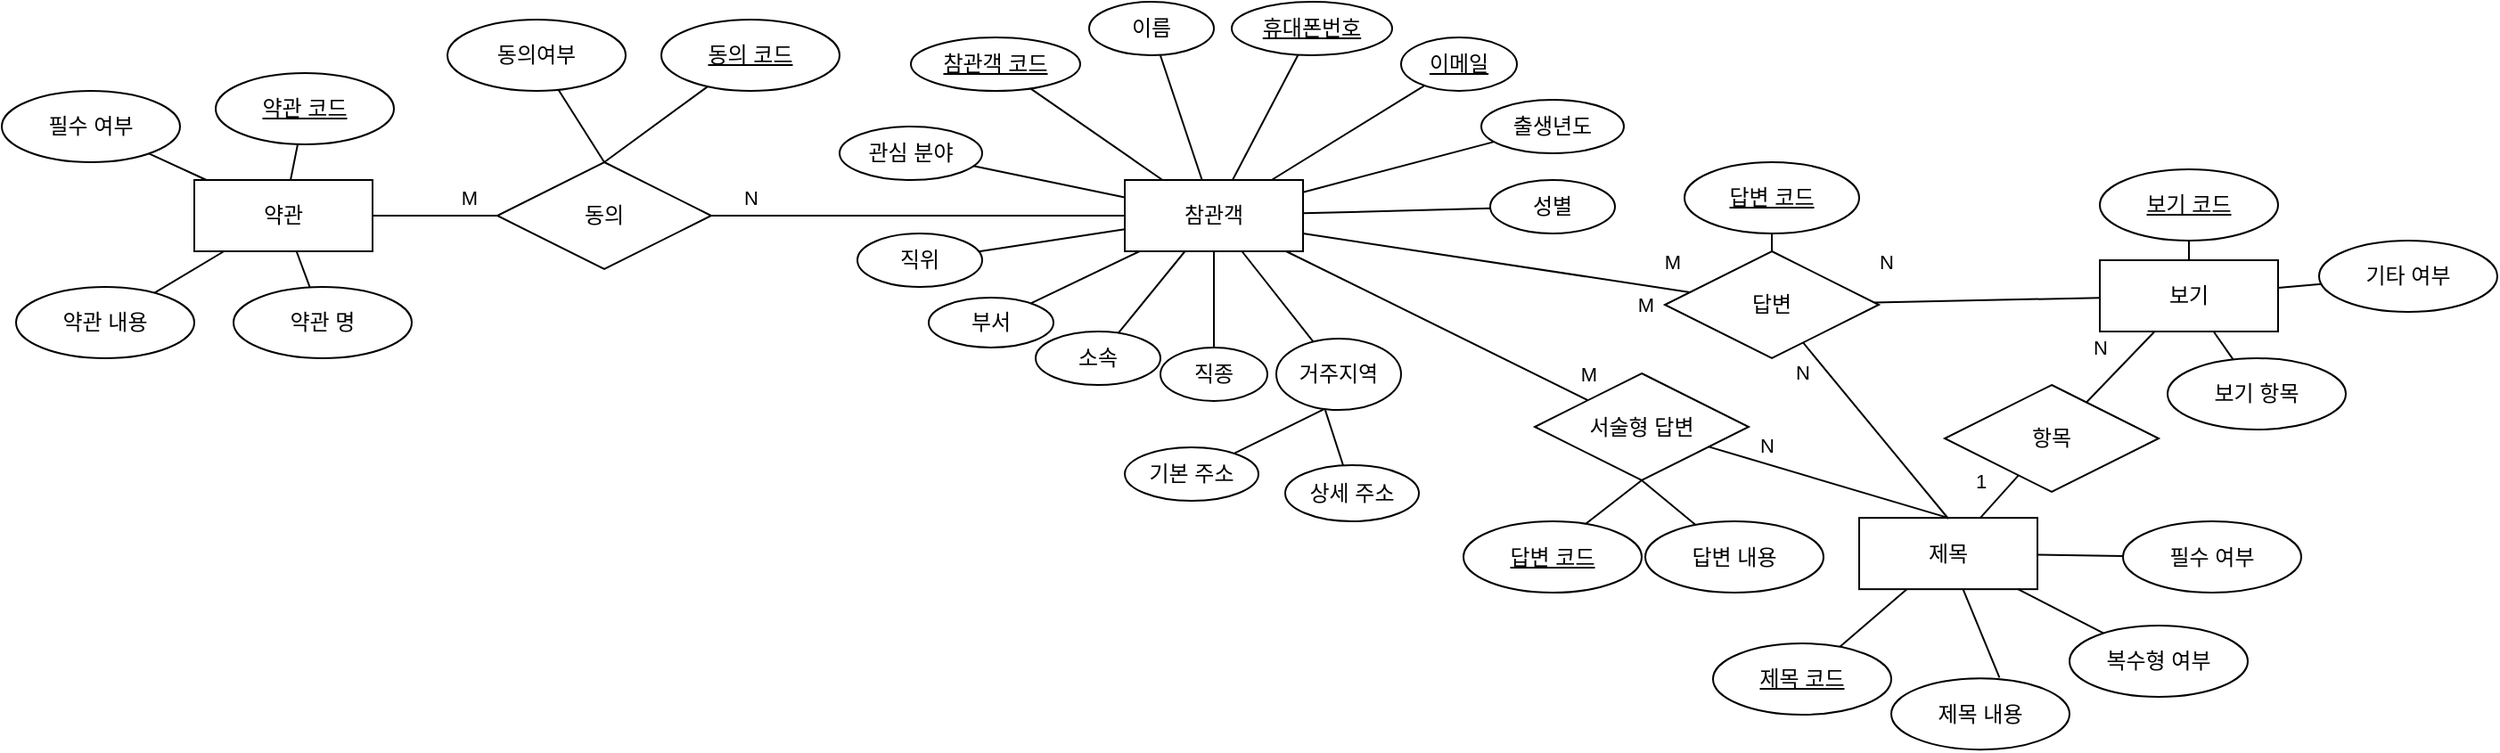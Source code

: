 <mxfile version="24.6.2" type="github" pages="2">
  <diagram name="ERD" id="R2ysIsO2yRYIYrhWCdYy">
    <mxGraphModel dx="1719" dy="893" grid="1" gridSize="10" guides="1" tooltips="1" connect="1" arrows="1" fold="1" page="1" pageScale="1" pageWidth="850" pageHeight="1100" math="0" shadow="0">
      <root>
        <mxCell id="0" />
        <mxCell id="1" parent="0" />
        <mxCell id="bbzpcZMjXYRwJVZqYpki-1" value="참관객" style="whiteSpace=wrap;html=1;align=center;" parent="1" vertex="1">
          <mxGeometry x="660" y="140" width="100" height="40" as="geometry" />
        </mxCell>
        <mxCell id="bbzpcZMjXYRwJVZqYpki-2" value="이름" style="ellipse;whiteSpace=wrap;html=1;align=center;" parent="1" vertex="1">
          <mxGeometry x="640" y="40" width="70" height="30" as="geometry" />
        </mxCell>
        <mxCell id="bbzpcZMjXYRwJVZqYpki-3" value="" style="endArrow=none;html=1;rounded=0;" parent="1" source="bbzpcZMjXYRwJVZqYpki-2" target="bbzpcZMjXYRwJVZqYpki-1" edge="1">
          <mxGeometry relative="1" as="geometry">
            <mxPoint x="630" y="160" as="sourcePoint" />
            <mxPoint x="790" y="160" as="targetPoint" />
          </mxGeometry>
        </mxCell>
        <mxCell id="bbzpcZMjXYRwJVZqYpki-4" value="휴대폰번호" style="ellipse;whiteSpace=wrap;html=1;align=center;fontStyle=4;" parent="1" vertex="1">
          <mxGeometry x="720" y="40" width="90" height="30" as="geometry" />
        </mxCell>
        <mxCell id="bbzpcZMjXYRwJVZqYpki-5" value="" style="endArrow=none;html=1;rounded=0;" parent="1" source="bbzpcZMjXYRwJVZqYpki-4" target="bbzpcZMjXYRwJVZqYpki-1" edge="1">
          <mxGeometry relative="1" as="geometry">
            <mxPoint x="683" y="119" as="sourcePoint" />
            <mxPoint x="706" y="150" as="targetPoint" />
          </mxGeometry>
        </mxCell>
        <mxCell id="bbzpcZMjXYRwJVZqYpki-6" value="이메일" style="ellipse;whiteSpace=wrap;html=1;align=center;fontStyle=4;" parent="1" vertex="1">
          <mxGeometry x="815" y="60" width="65" height="30" as="geometry" />
        </mxCell>
        <mxCell id="bbzpcZMjXYRwJVZqYpki-7" value="참관객 코드" style="ellipse;whiteSpace=wrap;html=1;align=center;fontStyle=4;" parent="1" vertex="1">
          <mxGeometry x="540" y="60" width="95" height="30" as="geometry" />
        </mxCell>
        <mxCell id="bbzpcZMjXYRwJVZqYpki-8" value="" style="endArrow=none;html=1;rounded=0;" parent="1" source="bbzpcZMjXYRwJVZqYpki-6" target="bbzpcZMjXYRwJVZqYpki-1" edge="1">
          <mxGeometry relative="1" as="geometry">
            <mxPoint x="683" y="119" as="sourcePoint" />
            <mxPoint x="706" y="150" as="targetPoint" />
          </mxGeometry>
        </mxCell>
        <mxCell id="bbzpcZMjXYRwJVZqYpki-9" value="" style="endArrow=none;html=1;rounded=0;" parent="1" source="bbzpcZMjXYRwJVZqYpki-7" target="bbzpcZMjXYRwJVZqYpki-1" edge="1">
          <mxGeometry relative="1" as="geometry">
            <mxPoint x="810" y="160" as="sourcePoint" />
            <mxPoint x="770" y="164" as="targetPoint" />
          </mxGeometry>
        </mxCell>
        <mxCell id="bbzpcZMjXYRwJVZqYpki-10" value="거주지역" style="ellipse;whiteSpace=wrap;html=1;align=center;" parent="1" vertex="1">
          <mxGeometry x="745" y="229" width="70" height="40" as="geometry" />
        </mxCell>
        <mxCell id="bbzpcZMjXYRwJVZqYpki-11" value="" style="endArrow=none;html=1;rounded=0;" parent="1" source="bbzpcZMjXYRwJVZqYpki-10" target="bbzpcZMjXYRwJVZqYpki-1" edge="1">
          <mxGeometry relative="1" as="geometry">
            <mxPoint x="683" y="119" as="sourcePoint" />
            <mxPoint x="706" y="150" as="targetPoint" />
          </mxGeometry>
        </mxCell>
        <mxCell id="bbzpcZMjXYRwJVZqYpki-12" value="기본 주소" style="ellipse;whiteSpace=wrap;html=1;align=center;" parent="1" vertex="1">
          <mxGeometry x="660" y="290" width="75" height="30" as="geometry" />
        </mxCell>
        <mxCell id="bbzpcZMjXYRwJVZqYpki-13" value="상세 주소" style="ellipse;whiteSpace=wrap;html=1;align=center;" parent="1" vertex="1">
          <mxGeometry x="750" y="300" width="75" height="31.5" as="geometry" />
        </mxCell>
        <mxCell id="bbzpcZMjXYRwJVZqYpki-14" value="" style="endArrow=none;html=1;rounded=0;entryX=0.38;entryY=0.991;entryDx=0;entryDy=0;entryPerimeter=0;" parent="1" source="bbzpcZMjXYRwJVZqYpki-12" target="bbzpcZMjXYRwJVZqYpki-10" edge="1">
          <mxGeometry relative="1" as="geometry">
            <mxPoint x="189" y="153" as="sourcePoint" />
            <mxPoint x="770" y="270" as="targetPoint" />
          </mxGeometry>
        </mxCell>
        <mxCell id="bbzpcZMjXYRwJVZqYpki-15" value="" style="endArrow=none;html=1;rounded=0;entryX=0.389;entryY=0.985;entryDx=0;entryDy=0;entryPerimeter=0;" parent="1" source="bbzpcZMjXYRwJVZqYpki-13" target="bbzpcZMjXYRwJVZqYpki-10" edge="1">
          <mxGeometry relative="1" as="geometry">
            <mxPoint x="208" y="159" as="sourcePoint" />
            <mxPoint x="773" y="268" as="targetPoint" />
          </mxGeometry>
        </mxCell>
        <mxCell id="bbzpcZMjXYRwJVZqYpki-16" value="소속" style="ellipse;whiteSpace=wrap;html=1;align=center;" parent="1" vertex="1">
          <mxGeometry x="610" y="225" width="70" height="30" as="geometry" />
        </mxCell>
        <mxCell id="bbzpcZMjXYRwJVZqYpki-17" value="" style="endArrow=none;html=1;rounded=0;" parent="1" source="bbzpcZMjXYRwJVZqYpki-16" target="bbzpcZMjXYRwJVZqYpki-1" edge="1">
          <mxGeometry relative="1" as="geometry">
            <mxPoint x="599" y="163" as="sourcePoint" />
            <mxPoint x="670" y="167" as="targetPoint" />
          </mxGeometry>
        </mxCell>
        <mxCell id="bbzpcZMjXYRwJVZqYpki-18" value="성별" style="ellipse;whiteSpace=wrap;html=1;align=center;" parent="1" vertex="1">
          <mxGeometry x="865" y="140" width="70" height="30" as="geometry" />
        </mxCell>
        <mxCell id="bbzpcZMjXYRwJVZqYpki-19" value="" style="endArrow=none;html=1;rounded=0;" parent="1" source="bbzpcZMjXYRwJVZqYpki-18" target="bbzpcZMjXYRwJVZqYpki-1" edge="1">
          <mxGeometry relative="1" as="geometry">
            <mxPoint x="617" y="207" as="sourcePoint" />
            <mxPoint x="670" y="188" as="targetPoint" />
          </mxGeometry>
        </mxCell>
        <mxCell id="bbzpcZMjXYRwJVZqYpki-20" value="약관" style="whiteSpace=wrap;html=1;align=center;" parent="1" vertex="1">
          <mxGeometry x="138" y="140" width="100" height="40" as="geometry" />
        </mxCell>
        <mxCell id="bbzpcZMjXYRwJVZqYpki-22" value="" style="endArrow=none;html=1;rounded=0;" parent="1" source="8LDzbmYmtfxuhefucSMn-5" target="bbzpcZMjXYRwJVZqYpki-20" edge="1">
          <mxGeometry relative="1" as="geometry">
            <mxPoint x="118" y="219" as="sourcePoint" />
            <mxPoint x="228" y="279" as="targetPoint" />
          </mxGeometry>
        </mxCell>
        <mxCell id="bbzpcZMjXYRwJVZqYpki-23" value="약관 코드" style="ellipse;whiteSpace=wrap;html=1;align=center;fontStyle=4;" parent="1" vertex="1">
          <mxGeometry x="150" y="80" width="100" height="40" as="geometry" />
        </mxCell>
        <mxCell id="bbzpcZMjXYRwJVZqYpki-24" value="" style="endArrow=none;html=1;rounded=0;" parent="1" source="bbzpcZMjXYRwJVZqYpki-23" target="bbzpcZMjXYRwJVZqYpki-20" edge="1">
          <mxGeometry relative="1" as="geometry">
            <mxPoint x="30.993" y="258.789" as="sourcePoint" />
            <mxPoint x="238" y="280" as="targetPoint" />
          </mxGeometry>
        </mxCell>
        <mxCell id="bbzpcZMjXYRwJVZqYpki-38" value="부서" style="ellipse;whiteSpace=wrap;html=1;align=center;" parent="1" vertex="1">
          <mxGeometry x="550" y="206" width="70" height="28" as="geometry" />
        </mxCell>
        <mxCell id="bbzpcZMjXYRwJVZqYpki-40" value="" style="endArrow=none;html=1;rounded=0;" parent="1" source="bbzpcZMjXYRwJVZqYpki-38" target="bbzpcZMjXYRwJVZqYpki-1" edge="1">
          <mxGeometry relative="1" as="geometry">
            <mxPoint x="730" y="220" as="sourcePoint" />
            <mxPoint x="746" y="180" as="targetPoint" />
          </mxGeometry>
        </mxCell>
        <mxCell id="bbzpcZMjXYRwJVZqYpki-43" value="출생년도" style="ellipse;whiteSpace=wrap;html=1;align=center;" parent="1" vertex="1">
          <mxGeometry x="860" y="95" width="80" height="30" as="geometry" />
        </mxCell>
        <mxCell id="bbzpcZMjXYRwJVZqYpki-44" value="" style="endArrow=none;html=1;rounded=0;" parent="1" source="bbzpcZMjXYRwJVZqYpki-43" target="bbzpcZMjXYRwJVZqYpki-1" edge="1">
          <mxGeometry relative="1" as="geometry">
            <mxPoint x="682" y="220" as="sourcePoint" />
            <mxPoint x="690" y="180" as="targetPoint" />
          </mxGeometry>
        </mxCell>
        <mxCell id="bbzpcZMjXYRwJVZqYpki-45" value="직종" style="ellipse;whiteSpace=wrap;html=1;align=center;" parent="1" vertex="1">
          <mxGeometry x="680" y="234" width="60" height="30" as="geometry" />
        </mxCell>
        <mxCell id="bbzpcZMjXYRwJVZqYpki-46" value="" style="endArrow=none;html=1;rounded=0;" parent="1" source="bbzpcZMjXYRwJVZqYpki-45" target="bbzpcZMjXYRwJVZqYpki-1" edge="1">
          <mxGeometry relative="1" as="geometry">
            <mxPoint x="612" y="199" as="sourcePoint" />
            <mxPoint x="670" y="183" as="targetPoint" />
          </mxGeometry>
        </mxCell>
        <mxCell id="bbzpcZMjXYRwJVZqYpki-47" value="직위" style="ellipse;whiteSpace=wrap;html=1;align=center;" parent="1" vertex="1">
          <mxGeometry x="510" y="170" width="70" height="30" as="geometry" />
        </mxCell>
        <mxCell id="bbzpcZMjXYRwJVZqYpki-48" value="관심 분야" style="ellipse;whiteSpace=wrap;html=1;align=center;" parent="1" vertex="1">
          <mxGeometry x="500" y="110" width="80" height="30" as="geometry" />
        </mxCell>
        <mxCell id="bbzpcZMjXYRwJVZqYpki-49" value="" style="endArrow=none;html=1;rounded=0;" parent="1" source="bbzpcZMjXYRwJVZqYpki-47" target="bbzpcZMjXYRwJVZqYpki-1" edge="1">
          <mxGeometry relative="1" as="geometry">
            <mxPoint x="584" y="200" as="sourcePoint" />
            <mxPoint x="670" y="181" as="targetPoint" />
          </mxGeometry>
        </mxCell>
        <mxCell id="bbzpcZMjXYRwJVZqYpki-50" value="" style="endArrow=none;html=1;rounded=0;" parent="1" source="bbzpcZMjXYRwJVZqYpki-48" target="bbzpcZMjXYRwJVZqYpki-1" edge="1">
          <mxGeometry relative="1" as="geometry">
            <mxPoint x="555.08" y="134.251" as="sourcePoint" />
            <mxPoint x="670" y="170" as="targetPoint" />
          </mxGeometry>
        </mxCell>
        <mxCell id="bbzpcZMjXYRwJVZqYpki-56" value="" style="endArrow=none;html=1;rounded=0;" parent="1" source="8LDzbmYmtfxuhefucSMn-6" target="bbzpcZMjXYRwJVZqYpki-20" edge="1">
          <mxGeometry relative="1" as="geometry">
            <mxPoint x="198" y="269" as="sourcePoint" />
            <mxPoint x="144" y="299" as="targetPoint" />
          </mxGeometry>
        </mxCell>
        <mxCell id="bbzpcZMjXYRwJVZqYpki-59" value="" style="endArrow=none;html=1;rounded=0;entryX=0;entryY=0.5;entryDx=0;entryDy=0;" parent="1" source="NyH2NcSwAPmrtW-ZyGsx-1" target="bbzpcZMjXYRwJVZqYpki-1" edge="1">
          <mxGeometry relative="1" as="geometry">
            <mxPoint x="161.122" y="254.347" as="sourcePoint" />
            <mxPoint x="330" y="175" as="targetPoint" />
          </mxGeometry>
        </mxCell>
        <mxCell id="8LDzbmYmtfxuhefucSMn-74" value="N" style="edgeLabel;html=1;align=center;verticalAlign=middle;resizable=0;points=[];" parent="bbzpcZMjXYRwJVZqYpki-59" vertex="1" connectable="0">
          <mxGeometry x="-0.613" y="1" relative="1" as="geometry">
            <mxPoint x="-23" y="-9" as="offset" />
          </mxGeometry>
        </mxCell>
        <mxCell id="bbzpcZMjXYRwJVZqYpki-65" value="" style="endArrow=none;html=1;rounded=0;" parent="1" source="NyH2NcSwAPmrtW-ZyGsx-1" target="bbzpcZMjXYRwJVZqYpki-20" edge="1">
          <mxGeometry relative="1" as="geometry">
            <mxPoint x="120" y="500" as="sourcePoint" />
            <mxPoint x="111" y="400" as="targetPoint" />
          </mxGeometry>
        </mxCell>
        <mxCell id="8LDzbmYmtfxuhefucSMn-75" value="M" style="edgeLabel;html=1;align=center;verticalAlign=middle;resizable=0;points=[];" parent="bbzpcZMjXYRwJVZqYpki-65" vertex="1" connectable="0">
          <mxGeometry x="-0.436" y="-2" relative="1" as="geometry">
            <mxPoint x="3" y="-8" as="offset" />
          </mxGeometry>
        </mxCell>
        <mxCell id="NyH2NcSwAPmrtW-ZyGsx-1" value="동의" style="shape=rhombus;perimeter=rhombusPerimeter;whiteSpace=wrap;html=1;align=center;" parent="1" vertex="1">
          <mxGeometry x="308" y="130" width="120" height="60" as="geometry" />
        </mxCell>
        <mxCell id="8LDzbmYmtfxuhefucSMn-1" value="동의 코드" style="ellipse;whiteSpace=wrap;html=1;align=center;fontStyle=4;" parent="1" vertex="1">
          <mxGeometry x="400" y="50" width="100" height="40" as="geometry" />
        </mxCell>
        <mxCell id="8LDzbmYmtfxuhefucSMn-5" value="약관 명" style="ellipse;whiteSpace=wrap;html=1;align=center;" parent="1" vertex="1">
          <mxGeometry x="160" y="200" width="100" height="40" as="geometry" />
        </mxCell>
        <mxCell id="8LDzbmYmtfxuhefucSMn-6" value="약관 내용" style="ellipse;whiteSpace=wrap;html=1;align=center;" parent="1" vertex="1">
          <mxGeometry x="38" y="200" width="100" height="40" as="geometry" />
        </mxCell>
        <mxCell id="8LDzbmYmtfxuhefucSMn-7" value="동의여부" style="ellipse;whiteSpace=wrap;html=1;align=center;" parent="1" vertex="1">
          <mxGeometry x="280" y="50" width="100" height="40" as="geometry" />
        </mxCell>
        <mxCell id="8LDzbmYmtfxuhefucSMn-8" value="" style="endArrow=none;html=1;rounded=0;entryX=0.5;entryY=0;entryDx=0;entryDy=0;" parent="1" source="8LDzbmYmtfxuhefucSMn-1" target="NyH2NcSwAPmrtW-ZyGsx-1" edge="1">
          <mxGeometry relative="1" as="geometry">
            <mxPoint x="338" y="132" as="sourcePoint" />
            <mxPoint x="396" y="80" as="targetPoint" />
          </mxGeometry>
        </mxCell>
        <mxCell id="8LDzbmYmtfxuhefucSMn-10" value="" style="endArrow=none;html=1;rounded=0;entryX=0.5;entryY=0;entryDx=0;entryDy=0;" parent="1" source="8LDzbmYmtfxuhefucSMn-7" target="NyH2NcSwAPmrtW-ZyGsx-1" edge="1">
          <mxGeometry relative="1" as="geometry">
            <mxPoint x="272" y="222" as="sourcePoint" />
            <mxPoint x="181" y="205" as="targetPoint" />
          </mxGeometry>
        </mxCell>
        <mxCell id="8LDzbmYmtfxuhefucSMn-15" value="보기" style="whiteSpace=wrap;html=1;align=center;" parent="1" vertex="1">
          <mxGeometry x="1207" y="185" width="100" height="40" as="geometry" />
        </mxCell>
        <mxCell id="8LDzbmYmtfxuhefucSMn-16" value="보기 코드" style="ellipse;whiteSpace=wrap;html=1;align=center;fontStyle=4;" parent="1" vertex="1">
          <mxGeometry x="1207" y="134" width="100" height="40" as="geometry" />
        </mxCell>
        <mxCell id="8LDzbmYmtfxuhefucSMn-18" value="보기 항목" style="ellipse;whiteSpace=wrap;html=1;align=center;" parent="1" vertex="1">
          <mxGeometry x="1245" y="240" width="100" height="40" as="geometry" />
        </mxCell>
        <mxCell id="8LDzbmYmtfxuhefucSMn-19" value="" style="endArrow=none;html=1;rounded=0;" parent="1" source="8LDzbmYmtfxuhefucSMn-16" target="8LDzbmYmtfxuhefucSMn-15" edge="1">
          <mxGeometry relative="1" as="geometry">
            <mxPoint x="1019.5" y="609.77" as="sourcePoint" />
            <mxPoint x="1071" y="469" as="targetPoint" />
          </mxGeometry>
        </mxCell>
        <mxCell id="8LDzbmYmtfxuhefucSMn-20" value="" style="endArrow=none;html=1;rounded=0;" parent="1" source="8LDzbmYmtfxuhefucSMn-18" target="8LDzbmYmtfxuhefucSMn-15" edge="1">
          <mxGeometry relative="1" as="geometry">
            <mxPoint x="1031.5" y="579.77" as="sourcePoint" />
            <mxPoint x="1121" y="489" as="targetPoint" />
          </mxGeometry>
        </mxCell>
        <mxCell id="8LDzbmYmtfxuhefucSMn-24" value="" style="endArrow=none;html=1;rounded=0;" parent="1" source="8LDzbmYmtfxuhefucSMn-68" target="8LDzbmYmtfxuhefucSMn-15" edge="1">
          <mxGeometry relative="1" as="geometry">
            <mxPoint x="1225" y="604" as="sourcePoint" />
            <mxPoint x="1145" y="634" as="targetPoint" />
          </mxGeometry>
        </mxCell>
        <mxCell id="ca3TsRG272wJ-vDliOmY-33" value="N" style="edgeLabel;html=1;align=center;verticalAlign=middle;resizable=0;points=[];" parent="8LDzbmYmtfxuhefucSMn-24" vertex="1" connectable="0">
          <mxGeometry x="0.387" relative="1" as="geometry">
            <mxPoint x="-19" y="-3" as="offset" />
          </mxGeometry>
        </mxCell>
        <mxCell id="8LDzbmYmtfxuhefucSMn-28" value="제목" style="whiteSpace=wrap;html=1;align=center;" parent="1" vertex="1">
          <mxGeometry x="1072" y="329.58" width="100" height="40" as="geometry" />
        </mxCell>
        <mxCell id="8LDzbmYmtfxuhefucSMn-29" value="" style="endArrow=none;html=1;rounded=0;" parent="1" source="8LDzbmYmtfxuhefucSMn-33" target="8LDzbmYmtfxuhefucSMn-28" edge="1">
          <mxGeometry relative="1" as="geometry">
            <mxPoint x="1015" y="388.58" as="sourcePoint" />
            <mxPoint x="1125" y="448.58" as="targetPoint" />
          </mxGeometry>
        </mxCell>
        <mxCell id="8LDzbmYmtfxuhefucSMn-30" value="제목 코드" style="ellipse;whiteSpace=wrap;html=1;align=center;fontStyle=4;" parent="1" vertex="1">
          <mxGeometry x="990" y="400" width="100" height="40" as="geometry" />
        </mxCell>
        <mxCell id="8LDzbmYmtfxuhefucSMn-31" value="" style="endArrow=none;html=1;rounded=0;" parent="1" source="8LDzbmYmtfxuhefucSMn-30" target="8LDzbmYmtfxuhefucSMn-28" edge="1">
          <mxGeometry relative="1" as="geometry">
            <mxPoint x="1099" y="476.58" as="sourcePoint" />
            <mxPoint x="1100" y="471.304" as="targetPoint" />
          </mxGeometry>
        </mxCell>
        <mxCell id="8LDzbmYmtfxuhefucSMn-32" value="" style="endArrow=none;html=1;rounded=0;" parent="1" source="8LDzbmYmtfxuhefucSMn-34" target="8LDzbmYmtfxuhefucSMn-28" edge="1">
          <mxGeometry relative="1" as="geometry">
            <mxPoint x="1105" y="524.41" as="sourcePoint" />
            <mxPoint x="1181.551" y="489.58" as="targetPoint" />
          </mxGeometry>
        </mxCell>
        <mxCell id="8LDzbmYmtfxuhefucSMn-33" value="필수 여부" style="ellipse;whiteSpace=wrap;html=1;align=center;" parent="1" vertex="1">
          <mxGeometry x="1220" y="331.5" width="100" height="40" as="geometry" />
        </mxCell>
        <mxCell id="8LDzbmYmtfxuhefucSMn-34" value="복수형 여부" style="ellipse;whiteSpace=wrap;html=1;align=center;" parent="1" vertex="1">
          <mxGeometry x="1190" y="390.0" width="100" height="40" as="geometry" />
        </mxCell>
        <mxCell id="8LDzbmYmtfxuhefucSMn-56" value="" style="endArrow=none;html=1;rounded=0;" parent="1" source="8LDzbmYmtfxuhefucSMn-96" target="bbzpcZMjXYRwJVZqYpki-1" edge="1">
          <mxGeometry relative="1" as="geometry">
            <mxPoint x="1000" y="420" as="sourcePoint" />
            <mxPoint x="625" y="190" as="targetPoint" />
          </mxGeometry>
        </mxCell>
        <mxCell id="ca3TsRG272wJ-vDliOmY-28" value="M" style="edgeLabel;html=1;align=center;verticalAlign=middle;resizable=0;points=[];" parent="8LDzbmYmtfxuhefucSMn-56" vertex="1" connectable="0">
          <mxGeometry x="-0.659" y="-1" relative="1" as="geometry">
            <mxPoint x="28" as="offset" />
          </mxGeometry>
        </mxCell>
        <mxCell id="8LDzbmYmtfxuhefucSMn-57" value="" style="endArrow=none;html=1;rounded=0;" parent="1" source="8LDzbmYmtfxuhefucSMn-58" target="8LDzbmYmtfxuhefucSMn-15" edge="1">
          <mxGeometry relative="1" as="geometry">
            <mxPoint x="1241" y="519" as="sourcePoint" />
            <mxPoint x="1171" y="479" as="targetPoint" />
          </mxGeometry>
        </mxCell>
        <mxCell id="8LDzbmYmtfxuhefucSMn-58" value="기타 여부" style="ellipse;whiteSpace=wrap;html=1;align=center;" parent="1" vertex="1">
          <mxGeometry x="1330" y="174" width="100" height="40" as="geometry" />
        </mxCell>
        <mxCell id="8LDzbmYmtfxuhefucSMn-59" value="제목 내용" style="ellipse;whiteSpace=wrap;html=1;align=center;" parent="1" vertex="1">
          <mxGeometry x="1090" y="419.58" width="100" height="40" as="geometry" />
        </mxCell>
        <mxCell id="8LDzbmYmtfxuhefucSMn-60" value="" style="endArrow=none;html=1;rounded=0;exitX=0.607;exitY=-0.011;exitDx=0;exitDy=0;exitPerimeter=0;" parent="1" source="8LDzbmYmtfxuhefucSMn-59" target="8LDzbmYmtfxuhefucSMn-28" edge="1">
          <mxGeometry relative="1" as="geometry">
            <mxPoint x="1068.361" y="440.103" as="sourcePoint" />
            <mxPoint x="1172" y="480.691" as="targetPoint" />
          </mxGeometry>
        </mxCell>
        <mxCell id="8LDzbmYmtfxuhefucSMn-69" value="" style="endArrow=none;html=1;rounded=0;" parent="1" source="8LDzbmYmtfxuhefucSMn-28" target="8LDzbmYmtfxuhefucSMn-68" edge="1">
          <mxGeometry relative="1" as="geometry">
            <mxPoint x="935" y="518.58" as="sourcePoint" />
            <mxPoint x="1240.874" y="304.517" as="targetPoint" />
          </mxGeometry>
        </mxCell>
        <mxCell id="8LDzbmYmtfxuhefucSMn-68" value="항목" style="shape=rhombus;perimeter=rhombusPerimeter;whiteSpace=wrap;html=1;align=center;" parent="1" vertex="1">
          <mxGeometry x="1120" y="255" width="120" height="60" as="geometry" />
        </mxCell>
        <mxCell id="8LDzbmYmtfxuhefucSMn-93" value="" style="endArrow=none;html=1;rounded=0;exitX=0.663;exitY=0.081;exitDx=0;exitDy=0;exitPerimeter=0;entryX=0.5;entryY=1;entryDx=0;entryDy=0;" parent="1" source="L_MzMhsjJ9_mvxcdoN2l-3" target="8LDzbmYmtfxuhefucSMn-96" edge="1">
          <mxGeometry relative="1" as="geometry">
            <mxPoint x="921.353" y="264.498" as="sourcePoint" />
            <mxPoint x="1193" y="226" as="targetPoint" />
          </mxGeometry>
        </mxCell>
        <mxCell id="8LDzbmYmtfxuhefucSMn-96" value="서술형 답변" style="shape=rhombus;perimeter=rhombusPerimeter;whiteSpace=wrap;html=1;align=center;" parent="1" vertex="1">
          <mxGeometry x="890" y="248.5" width="120" height="60" as="geometry" />
        </mxCell>
        <mxCell id="8LDzbmYmtfxuhefucSMn-99" value="" style="endArrow=none;html=1;rounded=0;" parent="1" source="ca3TsRG272wJ-vDliOmY-15" target="8LDzbmYmtfxuhefucSMn-15" edge="1">
          <mxGeometry relative="1" as="geometry">
            <mxPoint x="1266.504" y="107.748" as="sourcePoint" />
            <mxPoint x="1109" y="243" as="targetPoint" />
          </mxGeometry>
        </mxCell>
        <mxCell id="L_MzMhsjJ9_mvxcdoN2l-1" value="필수 여부" style="ellipse;whiteSpace=wrap;html=1;align=center;" parent="1" vertex="1">
          <mxGeometry x="30" y="90" width="100" height="40" as="geometry" />
        </mxCell>
        <mxCell id="L_MzMhsjJ9_mvxcdoN2l-2" value="" style="endArrow=none;html=1;rounded=0;" parent="1" source="L_MzMhsjJ9_mvxcdoN2l-1" target="bbzpcZMjXYRwJVZqYpki-20" edge="1">
          <mxGeometry relative="1" as="geometry">
            <mxPoint x="231" y="289" as="sourcePoint" />
            <mxPoint x="216" y="249" as="targetPoint" />
          </mxGeometry>
        </mxCell>
        <mxCell id="L_MzMhsjJ9_mvxcdoN2l-3" value="답변 코드" style="ellipse;whiteSpace=wrap;html=1;align=center;fontStyle=4;" parent="1" vertex="1">
          <mxGeometry x="850" y="331.5" width="100" height="40" as="geometry" />
        </mxCell>
        <mxCell id="L_MzMhsjJ9_mvxcdoN2l-6" value="" style="endArrow=none;html=1;rounded=0;exitX=0.5;exitY=0;exitDx=0;exitDy=0;" parent="1" source="8LDzbmYmtfxuhefucSMn-28" target="8LDzbmYmtfxuhefucSMn-96" edge="1">
          <mxGeometry relative="1" as="geometry">
            <mxPoint x="971" y="351.58" as="sourcePoint" />
            <mxPoint x="1084.322" y="289.919" as="targetPoint" />
          </mxGeometry>
        </mxCell>
        <mxCell id="L_MzMhsjJ9_mvxcdoN2l-7" value="답변 내용" style="ellipse;whiteSpace=wrap;html=1;align=center;" parent="1" vertex="1">
          <mxGeometry x="952" y="331.5" width="100" height="40" as="geometry" />
        </mxCell>
        <mxCell id="L_MzMhsjJ9_mvxcdoN2l-8" value="" style="endArrow=none;html=1;rounded=0;entryX=0.5;entryY=1;entryDx=0;entryDy=0;" parent="1" source="L_MzMhsjJ9_mvxcdoN2l-7" target="8LDzbmYmtfxuhefucSMn-96" edge="1">
          <mxGeometry relative="1" as="geometry">
            <mxPoint x="1244" y="230" as="sourcePoint" />
            <mxPoint x="1107" y="275" as="targetPoint" />
          </mxGeometry>
        </mxCell>
        <mxCell id="ca3TsRG272wJ-vDliOmY-14" value="" style="endArrow=none;html=1;rounded=0;" parent="1" source="ca3TsRG272wJ-vDliOmY-17" target="ca3TsRG272wJ-vDliOmY-15" edge="1">
          <mxGeometry relative="1" as="geometry">
            <mxPoint x="1160.276" y="313.774" as="sourcePoint" />
            <mxPoint x="1385.13" y="271" as="targetPoint" />
          </mxGeometry>
        </mxCell>
        <mxCell id="ca3TsRG272wJ-vDliOmY-15" value="답변" style="shape=rhombus;perimeter=rhombusPerimeter;whiteSpace=wrap;html=1;align=center;" parent="1" vertex="1">
          <mxGeometry x="963" y="180" width="120" height="60" as="geometry" />
        </mxCell>
        <mxCell id="ca3TsRG272wJ-vDliOmY-17" value="답변 코드" style="ellipse;whiteSpace=wrap;html=1;align=center;fontStyle=4;" parent="1" vertex="1">
          <mxGeometry x="974" y="130" width="98" height="40" as="geometry" />
        </mxCell>
        <mxCell id="ca3TsRG272wJ-vDliOmY-22" value="" style="endArrow=none;html=1;rounded=0;" parent="1" target="ca3TsRG272wJ-vDliOmY-15" edge="1">
          <mxGeometry relative="1" as="geometry">
            <mxPoint x="1122" y="330" as="sourcePoint" />
            <mxPoint x="1222.797" y="120.398" as="targetPoint" />
          </mxGeometry>
        </mxCell>
        <mxCell id="ca3TsRG272wJ-vDliOmY-35" value="N" style="edgeLabel;html=1;align=center;verticalAlign=middle;resizable=0;points=[];" parent="ca3TsRG272wJ-vDliOmY-22" vertex="1" connectable="0">
          <mxGeometry x="0.806" y="2" relative="1" as="geometry">
            <mxPoint x="-7" y="6" as="offset" />
          </mxGeometry>
        </mxCell>
        <mxCell id="ca3TsRG272wJ-vDliOmY-23" value="" style="endArrow=none;html=1;rounded=0;" parent="1" target="ca3TsRG272wJ-vDliOmY-15" edge="1">
          <mxGeometry relative="1" as="geometry">
            <mxPoint x="760" y="170" as="sourcePoint" />
            <mxPoint x="1200" y="180" as="targetPoint" />
          </mxGeometry>
        </mxCell>
        <mxCell id="ca3TsRG272wJ-vDliOmY-34" value="M" style="edgeLabel;html=1;align=center;verticalAlign=middle;resizable=0;points=[];" parent="ca3TsRG272wJ-vDliOmY-23" vertex="1" connectable="0">
          <mxGeometry x="0.77" y="2" relative="1" as="geometry">
            <mxPoint y="13" as="offset" />
          </mxGeometry>
        </mxCell>
        <mxCell id="ca3TsRG272wJ-vDliOmY-29" value="N" style="edgeLabel;html=1;align=center;verticalAlign=middle;resizable=0;points=[];" parent="1" vertex="1" connectable="0">
          <mxGeometry x="929.561" y="258.53" as="geometry">
            <mxPoint x="90" y="30" as="offset" />
          </mxGeometry>
        </mxCell>
        <mxCell id="ca3TsRG272wJ-vDliOmY-30" value="M" style="edgeLabel;html=1;align=center;verticalAlign=middle;resizable=0;points=[];" parent="1" vertex="1" connectable="0">
          <mxGeometry x="940.001" y="264.0" as="geometry">
            <mxPoint x="27" y="-78" as="offset" />
          </mxGeometry>
        </mxCell>
        <mxCell id="ca3TsRG272wJ-vDliOmY-31" value="N" style="edgeLabel;html=1;align=center;verticalAlign=middle;resizable=0;points=[];" parent="1" vertex="1" connectable="0">
          <mxGeometry x="950.001" y="269.0" as="geometry">
            <mxPoint x="137" y="-83" as="offset" />
          </mxGeometry>
        </mxCell>
        <mxCell id="ca3TsRG272wJ-vDliOmY-32" value="1" style="edgeLabel;html=1;align=center;verticalAlign=middle;resizable=0;points=[];" parent="1" vertex="1" connectable="0">
          <mxGeometry x="959.561" y="280.0" as="geometry">
            <mxPoint x="180" y="29" as="offset" />
          </mxGeometry>
        </mxCell>
      </root>
    </mxGraphModel>
  </diagram>
  <diagram id="BljMs6ohN4SrVddhDajM" name="RM">
    <mxGraphModel dx="2569" dy="893" grid="1" gridSize="10" guides="1" tooltips="1" connect="1" arrows="1" fold="1" page="1" pageScale="1" pageWidth="850" pageHeight="1100" math="0" shadow="0">
      <root>
        <mxCell id="0" />
        <mxCell id="1" parent="0" />
        <mxCell id="WBjq7cwfK1w3SR4OHs2C-1" value="약관" style="shape=table;startSize=30;container=1;collapsible=1;childLayout=tableLayout;fixedRows=1;rowLines=0;fontStyle=1;align=center;resizeLast=1;html=1;" parent="1" vertex="1">
          <mxGeometry x="-150" y="300" width="180" height="150" as="geometry" />
        </mxCell>
        <mxCell id="WBjq7cwfK1w3SR4OHs2C-2" value="" style="shape=tableRow;horizontal=0;startSize=0;swimlaneHead=0;swimlaneBody=0;fillColor=none;collapsible=0;dropTarget=0;points=[[0,0.5],[1,0.5]];portConstraint=eastwest;top=0;left=0;right=0;bottom=1;" parent="WBjq7cwfK1w3SR4OHs2C-1" vertex="1">
          <mxGeometry y="30" width="180" height="30" as="geometry" />
        </mxCell>
        <mxCell id="WBjq7cwfK1w3SR4OHs2C-3" value="PK" style="shape=partialRectangle;connectable=0;fillColor=none;top=0;left=0;bottom=0;right=0;fontStyle=1;overflow=hidden;whiteSpace=wrap;html=1;" parent="WBjq7cwfK1w3SR4OHs2C-2" vertex="1">
          <mxGeometry width="30" height="30" as="geometry">
            <mxRectangle width="30" height="30" as="alternateBounds" />
          </mxGeometry>
        </mxCell>
        <mxCell id="WBjq7cwfK1w3SR4OHs2C-4" value="약관 코드" style="shape=partialRectangle;connectable=0;fillColor=none;top=0;left=0;bottom=0;right=0;align=left;spacingLeft=6;fontStyle=5;overflow=hidden;whiteSpace=wrap;html=1;" parent="WBjq7cwfK1w3SR4OHs2C-2" vertex="1">
          <mxGeometry x="30" width="150" height="30" as="geometry">
            <mxRectangle width="150" height="30" as="alternateBounds" />
          </mxGeometry>
        </mxCell>
        <mxCell id="WBjq7cwfK1w3SR4OHs2C-5" value="" style="shape=tableRow;horizontal=0;startSize=0;swimlaneHead=0;swimlaneBody=0;fillColor=none;collapsible=0;dropTarget=0;points=[[0,0.5],[1,0.5]];portConstraint=eastwest;top=0;left=0;right=0;bottom=0;" parent="WBjq7cwfK1w3SR4OHs2C-1" vertex="1">
          <mxGeometry y="60" width="180" height="30" as="geometry" />
        </mxCell>
        <mxCell id="WBjq7cwfK1w3SR4OHs2C-6" value="" style="shape=partialRectangle;connectable=0;fillColor=none;top=0;left=0;bottom=0;right=0;editable=1;overflow=hidden;whiteSpace=wrap;html=1;" parent="WBjq7cwfK1w3SR4OHs2C-5" vertex="1">
          <mxGeometry width="30" height="30" as="geometry">
            <mxRectangle width="30" height="30" as="alternateBounds" />
          </mxGeometry>
        </mxCell>
        <mxCell id="WBjq7cwfK1w3SR4OHs2C-7" value="약관 명&lt;span style=&quot;white-space: pre;&quot;&gt;&#x9;&lt;/span&gt;" style="shape=partialRectangle;connectable=0;fillColor=none;top=0;left=0;bottom=0;right=0;align=left;spacingLeft=6;overflow=hidden;whiteSpace=wrap;html=1;" parent="WBjq7cwfK1w3SR4OHs2C-5" vertex="1">
          <mxGeometry x="30" width="150" height="30" as="geometry">
            <mxRectangle width="150" height="30" as="alternateBounds" />
          </mxGeometry>
        </mxCell>
        <mxCell id="WBjq7cwfK1w3SR4OHs2C-8" value="" style="shape=tableRow;horizontal=0;startSize=0;swimlaneHead=0;swimlaneBody=0;fillColor=none;collapsible=0;dropTarget=0;points=[[0,0.5],[1,0.5]];portConstraint=eastwest;top=0;left=0;right=0;bottom=0;" parent="WBjq7cwfK1w3SR4OHs2C-1" vertex="1">
          <mxGeometry y="90" width="180" height="30" as="geometry" />
        </mxCell>
        <mxCell id="WBjq7cwfK1w3SR4OHs2C-9" value="" style="shape=partialRectangle;connectable=0;fillColor=none;top=0;left=0;bottom=0;right=0;editable=1;overflow=hidden;whiteSpace=wrap;html=1;" parent="WBjq7cwfK1w3SR4OHs2C-8" vertex="1">
          <mxGeometry width="30" height="30" as="geometry">
            <mxRectangle width="30" height="30" as="alternateBounds" />
          </mxGeometry>
        </mxCell>
        <mxCell id="WBjq7cwfK1w3SR4OHs2C-10" value="약관 내용" style="shape=partialRectangle;connectable=0;fillColor=none;top=0;left=0;bottom=0;right=0;align=left;spacingLeft=6;overflow=hidden;whiteSpace=wrap;html=1;" parent="WBjq7cwfK1w3SR4OHs2C-8" vertex="1">
          <mxGeometry x="30" width="150" height="30" as="geometry">
            <mxRectangle width="150" height="30" as="alternateBounds" />
          </mxGeometry>
        </mxCell>
        <mxCell id="WBjq7cwfK1w3SR4OHs2C-11" value="" style="shape=tableRow;horizontal=0;startSize=0;swimlaneHead=0;swimlaneBody=0;fillColor=none;collapsible=0;dropTarget=0;points=[[0,0.5],[1,0.5]];portConstraint=eastwest;top=0;left=0;right=0;bottom=0;" parent="WBjq7cwfK1w3SR4OHs2C-1" vertex="1">
          <mxGeometry y="120" width="180" height="30" as="geometry" />
        </mxCell>
        <mxCell id="WBjq7cwfK1w3SR4OHs2C-12" value="" style="shape=partialRectangle;connectable=0;fillColor=none;top=0;left=0;bottom=0;right=0;editable=1;overflow=hidden;whiteSpace=wrap;html=1;" parent="WBjq7cwfK1w3SR4OHs2C-11" vertex="1">
          <mxGeometry width="30" height="30" as="geometry">
            <mxRectangle width="30" height="30" as="alternateBounds" />
          </mxGeometry>
        </mxCell>
        <mxCell id="WBjq7cwfK1w3SR4OHs2C-13" value="필수 여부" style="shape=partialRectangle;connectable=0;fillColor=none;top=0;left=0;bottom=0;right=0;align=left;spacingLeft=6;overflow=hidden;whiteSpace=wrap;html=1;" parent="WBjq7cwfK1w3SR4OHs2C-11" vertex="1">
          <mxGeometry x="30" width="150" height="30" as="geometry">
            <mxRectangle width="150" height="30" as="alternateBounds" />
          </mxGeometry>
        </mxCell>
        <mxCell id="3nZ8lWPxB-On1REzzc3z-1" value="참관객" style="shape=table;startSize=30;container=1;collapsible=1;childLayout=tableLayout;fixedRows=1;rowLines=0;fontStyle=1;align=center;resizeLast=1;html=1;" parent="1" vertex="1">
          <mxGeometry x="370" y="300" width="180" height="420" as="geometry" />
        </mxCell>
        <mxCell id="3nZ8lWPxB-On1REzzc3z-2" value="" style="shape=tableRow;horizontal=0;startSize=0;swimlaneHead=0;swimlaneBody=0;fillColor=none;collapsible=0;dropTarget=0;points=[[0,0.5],[1,0.5]];portConstraint=eastwest;top=0;left=0;right=0;bottom=1;" parent="3nZ8lWPxB-On1REzzc3z-1" vertex="1">
          <mxGeometry y="30" width="180" height="30" as="geometry" />
        </mxCell>
        <mxCell id="3nZ8lWPxB-On1REzzc3z-3" value="PK" style="shape=partialRectangle;connectable=0;fillColor=none;top=0;left=0;bottom=0;right=0;fontStyle=1;overflow=hidden;whiteSpace=wrap;html=1;" parent="3nZ8lWPxB-On1REzzc3z-2" vertex="1">
          <mxGeometry width="30" height="30" as="geometry">
            <mxRectangle width="30" height="30" as="alternateBounds" />
          </mxGeometry>
        </mxCell>
        <mxCell id="3nZ8lWPxB-On1REzzc3z-4" value="참관객 코드" style="shape=partialRectangle;connectable=0;fillColor=none;top=0;left=0;bottom=0;right=0;align=left;spacingLeft=6;fontStyle=5;overflow=hidden;whiteSpace=wrap;html=1;" parent="3nZ8lWPxB-On1REzzc3z-2" vertex="1">
          <mxGeometry x="30" width="150" height="30" as="geometry">
            <mxRectangle width="150" height="30" as="alternateBounds" />
          </mxGeometry>
        </mxCell>
        <mxCell id="3nZ8lWPxB-On1REzzc3z-5" value="" style="shape=tableRow;horizontal=0;startSize=0;swimlaneHead=0;swimlaneBody=0;fillColor=none;collapsible=0;dropTarget=0;points=[[0,0.5],[1,0.5]];portConstraint=eastwest;top=0;left=0;right=0;bottom=0;" parent="3nZ8lWPxB-On1REzzc3z-1" vertex="1">
          <mxGeometry y="60" width="180" height="30" as="geometry" />
        </mxCell>
        <mxCell id="3nZ8lWPxB-On1REzzc3z-6" value="" style="shape=partialRectangle;connectable=0;fillColor=none;top=0;left=0;bottom=0;right=0;editable=1;overflow=hidden;whiteSpace=wrap;html=1;" parent="3nZ8lWPxB-On1REzzc3z-5" vertex="1">
          <mxGeometry width="30" height="30" as="geometry">
            <mxRectangle width="30" height="30" as="alternateBounds" />
          </mxGeometry>
        </mxCell>
        <mxCell id="3nZ8lWPxB-On1REzzc3z-7" value="이름" style="shape=partialRectangle;connectable=0;fillColor=none;top=0;left=0;bottom=0;right=0;align=left;spacingLeft=6;overflow=hidden;whiteSpace=wrap;html=1;" parent="3nZ8lWPxB-On1REzzc3z-5" vertex="1">
          <mxGeometry x="30" width="150" height="30" as="geometry">
            <mxRectangle width="150" height="30" as="alternateBounds" />
          </mxGeometry>
        </mxCell>
        <mxCell id="3nZ8lWPxB-On1REzzc3z-8" value="" style="shape=tableRow;horizontal=0;startSize=0;swimlaneHead=0;swimlaneBody=0;fillColor=none;collapsible=0;dropTarget=0;points=[[0,0.5],[1,0.5]];portConstraint=eastwest;top=0;left=0;right=0;bottom=0;" parent="3nZ8lWPxB-On1REzzc3z-1" vertex="1">
          <mxGeometry y="90" width="180" height="30" as="geometry" />
        </mxCell>
        <mxCell id="3nZ8lWPxB-On1REzzc3z-9" value="" style="shape=partialRectangle;connectable=0;fillColor=none;top=0;left=0;bottom=0;right=0;editable=1;overflow=hidden;whiteSpace=wrap;html=1;" parent="3nZ8lWPxB-On1REzzc3z-8" vertex="1">
          <mxGeometry width="30" height="30" as="geometry">
            <mxRectangle width="30" height="30" as="alternateBounds" />
          </mxGeometry>
        </mxCell>
        <mxCell id="3nZ8lWPxB-On1REzzc3z-10" value="휴대폰 번호" style="shape=partialRectangle;connectable=0;fillColor=none;top=0;left=0;bottom=0;right=0;align=left;spacingLeft=6;overflow=hidden;whiteSpace=wrap;html=1;" parent="3nZ8lWPxB-On1REzzc3z-8" vertex="1">
          <mxGeometry x="30" width="150" height="30" as="geometry">
            <mxRectangle width="150" height="30" as="alternateBounds" />
          </mxGeometry>
        </mxCell>
        <mxCell id="3nZ8lWPxB-On1REzzc3z-11" value="" style="shape=tableRow;horizontal=0;startSize=0;swimlaneHead=0;swimlaneBody=0;fillColor=none;collapsible=0;dropTarget=0;points=[[0,0.5],[1,0.5]];portConstraint=eastwest;top=0;left=0;right=0;bottom=0;" parent="3nZ8lWPxB-On1REzzc3z-1" vertex="1">
          <mxGeometry y="120" width="180" height="30" as="geometry" />
        </mxCell>
        <mxCell id="3nZ8lWPxB-On1REzzc3z-12" value="" style="shape=partialRectangle;connectable=0;fillColor=none;top=0;left=0;bottom=0;right=0;editable=1;overflow=hidden;whiteSpace=wrap;html=1;" parent="3nZ8lWPxB-On1REzzc3z-11" vertex="1">
          <mxGeometry width="30" height="30" as="geometry">
            <mxRectangle width="30" height="30" as="alternateBounds" />
          </mxGeometry>
        </mxCell>
        <mxCell id="3nZ8lWPxB-On1REzzc3z-13" value="&lt;div&gt;이메일&lt;/div&gt;" style="shape=partialRectangle;connectable=0;fillColor=none;top=0;left=0;bottom=0;right=0;align=left;spacingLeft=6;overflow=hidden;whiteSpace=wrap;html=1;" parent="3nZ8lWPxB-On1REzzc3z-11" vertex="1">
          <mxGeometry x="30" width="150" height="30" as="geometry">
            <mxRectangle width="150" height="30" as="alternateBounds" />
          </mxGeometry>
        </mxCell>
        <mxCell id="3nZ8lWPxB-On1REzzc3z-56" value="" style="shape=tableRow;horizontal=0;startSize=0;swimlaneHead=0;swimlaneBody=0;fillColor=none;collapsible=0;dropTarget=0;points=[[0,0.5],[1,0.5]];portConstraint=eastwest;top=0;left=0;right=0;bottom=0;" parent="3nZ8lWPxB-On1REzzc3z-1" vertex="1">
          <mxGeometry y="150" width="180" height="30" as="geometry" />
        </mxCell>
        <mxCell id="3nZ8lWPxB-On1REzzc3z-57" value="" style="shape=partialRectangle;connectable=0;fillColor=none;top=0;left=0;bottom=0;right=0;editable=1;overflow=hidden;whiteSpace=wrap;html=1;" parent="3nZ8lWPxB-On1REzzc3z-56" vertex="1">
          <mxGeometry width="30" height="30" as="geometry">
            <mxRectangle width="30" height="30" as="alternateBounds" />
          </mxGeometry>
        </mxCell>
        <mxCell id="3nZ8lWPxB-On1REzzc3z-58" value="&lt;div&gt;출생년도&lt;/div&gt;" style="shape=partialRectangle;connectable=0;fillColor=none;top=0;left=0;bottom=0;right=0;align=left;spacingLeft=6;overflow=hidden;whiteSpace=wrap;html=1;" parent="3nZ8lWPxB-On1REzzc3z-56" vertex="1">
          <mxGeometry x="30" width="150" height="30" as="geometry">
            <mxRectangle width="150" height="30" as="alternateBounds" />
          </mxGeometry>
        </mxCell>
        <mxCell id="3nZ8lWPxB-On1REzzc3z-59" value="" style="shape=tableRow;horizontal=0;startSize=0;swimlaneHead=0;swimlaneBody=0;fillColor=none;collapsible=0;dropTarget=0;points=[[0,0.5],[1,0.5]];portConstraint=eastwest;top=0;left=0;right=0;bottom=0;" parent="3nZ8lWPxB-On1REzzc3z-1" vertex="1">
          <mxGeometry y="180" width="180" height="30" as="geometry" />
        </mxCell>
        <mxCell id="3nZ8lWPxB-On1REzzc3z-60" value="" style="shape=partialRectangle;connectable=0;fillColor=none;top=0;left=0;bottom=0;right=0;editable=1;overflow=hidden;whiteSpace=wrap;html=1;" parent="3nZ8lWPxB-On1REzzc3z-59" vertex="1">
          <mxGeometry width="30" height="30" as="geometry">
            <mxRectangle width="30" height="30" as="alternateBounds" />
          </mxGeometry>
        </mxCell>
        <mxCell id="3nZ8lWPxB-On1REzzc3z-61" value="&lt;div&gt;성별&lt;/div&gt;" style="shape=partialRectangle;connectable=0;fillColor=none;top=0;left=0;bottom=0;right=0;align=left;spacingLeft=6;overflow=hidden;whiteSpace=wrap;html=1;" parent="3nZ8lWPxB-On1REzzc3z-59" vertex="1">
          <mxGeometry x="30" width="150" height="30" as="geometry">
            <mxRectangle width="150" height="30" as="alternateBounds" />
          </mxGeometry>
        </mxCell>
        <mxCell id="3nZ8lWPxB-On1REzzc3z-62" value="" style="shape=tableRow;horizontal=0;startSize=0;swimlaneHead=0;swimlaneBody=0;fillColor=none;collapsible=0;dropTarget=0;points=[[0,0.5],[1,0.5]];portConstraint=eastwest;top=0;left=0;right=0;bottom=0;" parent="3nZ8lWPxB-On1REzzc3z-1" vertex="1">
          <mxGeometry y="210" width="180" height="30" as="geometry" />
        </mxCell>
        <mxCell id="3nZ8lWPxB-On1REzzc3z-63" value="" style="shape=partialRectangle;connectable=0;fillColor=none;top=0;left=0;bottom=0;right=0;editable=1;overflow=hidden;whiteSpace=wrap;html=1;" parent="3nZ8lWPxB-On1REzzc3z-62" vertex="1">
          <mxGeometry width="30" height="30" as="geometry">
            <mxRectangle width="30" height="30" as="alternateBounds" />
          </mxGeometry>
        </mxCell>
        <mxCell id="3nZ8lWPxB-On1REzzc3z-64" value="&lt;div&gt;거주지역&lt;/div&gt;" style="shape=partialRectangle;connectable=0;fillColor=none;top=0;left=0;bottom=0;right=0;align=left;spacingLeft=6;overflow=hidden;whiteSpace=wrap;html=1;" parent="3nZ8lWPxB-On1REzzc3z-62" vertex="1">
          <mxGeometry x="30" width="150" height="30" as="geometry">
            <mxRectangle width="150" height="30" as="alternateBounds" />
          </mxGeometry>
        </mxCell>
        <mxCell id="rgLSqFbJ1_ZWt760pAK--42" value="" style="shape=tableRow;horizontal=0;startSize=0;swimlaneHead=0;swimlaneBody=0;fillColor=none;collapsible=0;dropTarget=0;points=[[0,0.5],[1,0.5]];portConstraint=eastwest;top=0;left=0;right=0;bottom=0;" vertex="1" parent="3nZ8lWPxB-On1REzzc3z-1">
          <mxGeometry y="240" width="180" height="30" as="geometry" />
        </mxCell>
        <mxCell id="rgLSqFbJ1_ZWt760pAK--43" value="" style="shape=partialRectangle;connectable=0;fillColor=none;top=0;left=0;bottom=0;right=0;editable=1;overflow=hidden;whiteSpace=wrap;html=1;" vertex="1" parent="rgLSqFbJ1_ZWt760pAK--42">
          <mxGeometry width="30" height="30" as="geometry">
            <mxRectangle width="30" height="30" as="alternateBounds" />
          </mxGeometry>
        </mxCell>
        <mxCell id="rgLSqFbJ1_ZWt760pAK--44" value="&lt;div&gt;세부거주지역&lt;/div&gt;" style="shape=partialRectangle;connectable=0;fillColor=none;top=0;left=0;bottom=0;right=0;align=left;spacingLeft=6;overflow=hidden;whiteSpace=wrap;html=1;" vertex="1" parent="rgLSqFbJ1_ZWt760pAK--42">
          <mxGeometry x="30" width="150" height="30" as="geometry">
            <mxRectangle width="150" height="30" as="alternateBounds" />
          </mxGeometry>
        </mxCell>
        <mxCell id="3nZ8lWPxB-On1REzzc3z-65" value="" style="shape=tableRow;horizontal=0;startSize=0;swimlaneHead=0;swimlaneBody=0;fillColor=none;collapsible=0;dropTarget=0;points=[[0,0.5],[1,0.5]];portConstraint=eastwest;top=0;left=0;right=0;bottom=0;" parent="3nZ8lWPxB-On1REzzc3z-1" vertex="1">
          <mxGeometry y="270" width="180" height="30" as="geometry" />
        </mxCell>
        <mxCell id="3nZ8lWPxB-On1REzzc3z-66" value="" style="shape=partialRectangle;connectable=0;fillColor=none;top=0;left=0;bottom=0;right=0;editable=1;overflow=hidden;whiteSpace=wrap;html=1;" parent="3nZ8lWPxB-On1REzzc3z-65" vertex="1">
          <mxGeometry width="30" height="30" as="geometry">
            <mxRectangle width="30" height="30" as="alternateBounds" />
          </mxGeometry>
        </mxCell>
        <mxCell id="3nZ8lWPxB-On1REzzc3z-67" value="&lt;div&gt;직종&lt;/div&gt;" style="shape=partialRectangle;connectable=0;fillColor=none;top=0;left=0;bottom=0;right=0;align=left;spacingLeft=6;overflow=hidden;whiteSpace=wrap;html=1;" parent="3nZ8lWPxB-On1REzzc3z-65" vertex="1">
          <mxGeometry x="30" width="150" height="30" as="geometry">
            <mxRectangle width="150" height="30" as="alternateBounds" />
          </mxGeometry>
        </mxCell>
        <mxCell id="3nZ8lWPxB-On1REzzc3z-68" value="" style="shape=tableRow;horizontal=0;startSize=0;swimlaneHead=0;swimlaneBody=0;fillColor=none;collapsible=0;dropTarget=0;points=[[0,0.5],[1,0.5]];portConstraint=eastwest;top=0;left=0;right=0;bottom=0;" parent="3nZ8lWPxB-On1REzzc3z-1" vertex="1">
          <mxGeometry y="300" width="180" height="30" as="geometry" />
        </mxCell>
        <mxCell id="3nZ8lWPxB-On1REzzc3z-69" value="" style="shape=partialRectangle;connectable=0;fillColor=none;top=0;left=0;bottom=0;right=0;editable=1;overflow=hidden;whiteSpace=wrap;html=1;" parent="3nZ8lWPxB-On1REzzc3z-68" vertex="1">
          <mxGeometry width="30" height="30" as="geometry">
            <mxRectangle width="30" height="30" as="alternateBounds" />
          </mxGeometry>
        </mxCell>
        <mxCell id="3nZ8lWPxB-On1REzzc3z-70" value="&lt;div&gt;소속&lt;/div&gt;" style="shape=partialRectangle;connectable=0;fillColor=none;top=0;left=0;bottom=0;right=0;align=left;spacingLeft=6;overflow=hidden;whiteSpace=wrap;html=1;" parent="3nZ8lWPxB-On1REzzc3z-68" vertex="1">
          <mxGeometry x="30" width="150" height="30" as="geometry">
            <mxRectangle width="150" height="30" as="alternateBounds" />
          </mxGeometry>
        </mxCell>
        <mxCell id="3nZ8lWPxB-On1REzzc3z-71" value="" style="shape=tableRow;horizontal=0;startSize=0;swimlaneHead=0;swimlaneBody=0;fillColor=none;collapsible=0;dropTarget=0;points=[[0,0.5],[1,0.5]];portConstraint=eastwest;top=0;left=0;right=0;bottom=0;" parent="3nZ8lWPxB-On1REzzc3z-1" vertex="1">
          <mxGeometry y="330" width="180" height="30" as="geometry" />
        </mxCell>
        <mxCell id="3nZ8lWPxB-On1REzzc3z-72" value="" style="shape=partialRectangle;connectable=0;fillColor=none;top=0;left=0;bottom=0;right=0;editable=1;overflow=hidden;whiteSpace=wrap;html=1;" parent="3nZ8lWPxB-On1REzzc3z-71" vertex="1">
          <mxGeometry width="30" height="30" as="geometry">
            <mxRectangle width="30" height="30" as="alternateBounds" />
          </mxGeometry>
        </mxCell>
        <mxCell id="3nZ8lWPxB-On1REzzc3z-73" value="&lt;div&gt;부서&lt;/div&gt;" style="shape=partialRectangle;connectable=0;fillColor=none;top=0;left=0;bottom=0;right=0;align=left;spacingLeft=6;overflow=hidden;whiteSpace=wrap;html=1;" parent="3nZ8lWPxB-On1REzzc3z-71" vertex="1">
          <mxGeometry x="30" width="150" height="30" as="geometry">
            <mxRectangle width="150" height="30" as="alternateBounds" />
          </mxGeometry>
        </mxCell>
        <mxCell id="3nZ8lWPxB-On1REzzc3z-74" value="" style="shape=tableRow;horizontal=0;startSize=0;swimlaneHead=0;swimlaneBody=0;fillColor=none;collapsible=0;dropTarget=0;points=[[0,0.5],[1,0.5]];portConstraint=eastwest;top=0;left=0;right=0;bottom=0;" parent="3nZ8lWPxB-On1REzzc3z-1" vertex="1">
          <mxGeometry y="360" width="180" height="30" as="geometry" />
        </mxCell>
        <mxCell id="3nZ8lWPxB-On1REzzc3z-75" value="" style="shape=partialRectangle;connectable=0;fillColor=none;top=0;left=0;bottom=0;right=0;editable=1;overflow=hidden;whiteSpace=wrap;html=1;" parent="3nZ8lWPxB-On1REzzc3z-74" vertex="1">
          <mxGeometry width="30" height="30" as="geometry">
            <mxRectangle width="30" height="30" as="alternateBounds" />
          </mxGeometry>
        </mxCell>
        <mxCell id="3nZ8lWPxB-On1REzzc3z-76" value="&lt;div&gt;직위&lt;/div&gt;" style="shape=partialRectangle;connectable=0;fillColor=none;top=0;left=0;bottom=0;right=0;align=left;spacingLeft=6;overflow=hidden;whiteSpace=wrap;html=1;" parent="3nZ8lWPxB-On1REzzc3z-74" vertex="1">
          <mxGeometry x="30" width="150" height="30" as="geometry">
            <mxRectangle width="150" height="30" as="alternateBounds" />
          </mxGeometry>
        </mxCell>
        <mxCell id="3nZ8lWPxB-On1REzzc3z-77" value="" style="shape=tableRow;horizontal=0;startSize=0;swimlaneHead=0;swimlaneBody=0;fillColor=none;collapsible=0;dropTarget=0;points=[[0,0.5],[1,0.5]];portConstraint=eastwest;top=0;left=0;right=0;bottom=0;" parent="3nZ8lWPxB-On1REzzc3z-1" vertex="1">
          <mxGeometry y="390" width="180" height="30" as="geometry" />
        </mxCell>
        <mxCell id="3nZ8lWPxB-On1REzzc3z-78" value="" style="shape=partialRectangle;connectable=0;fillColor=none;top=0;left=0;bottom=0;right=0;editable=1;overflow=hidden;whiteSpace=wrap;html=1;" parent="3nZ8lWPxB-On1REzzc3z-77" vertex="1">
          <mxGeometry width="30" height="30" as="geometry">
            <mxRectangle width="30" height="30" as="alternateBounds" />
          </mxGeometry>
        </mxCell>
        <mxCell id="3nZ8lWPxB-On1REzzc3z-79" value="&lt;div&gt;관심 분야&lt;/div&gt;" style="shape=partialRectangle;connectable=0;fillColor=none;top=0;left=0;bottom=0;right=0;align=left;spacingLeft=6;overflow=hidden;whiteSpace=wrap;html=1;" parent="3nZ8lWPxB-On1REzzc3z-77" vertex="1">
          <mxGeometry x="30" width="150" height="30" as="geometry">
            <mxRectangle width="150" height="30" as="alternateBounds" />
          </mxGeometry>
        </mxCell>
        <mxCell id="3nZ8lWPxB-On1REzzc3z-14" value="제목" style="shape=table;startSize=30;container=1;collapsible=1;childLayout=tableLayout;fixedRows=1;rowLines=0;fontStyle=1;align=center;resizeLast=1;html=1;" parent="1" vertex="1">
          <mxGeometry x="960" y="300" width="180" height="150" as="geometry" />
        </mxCell>
        <mxCell id="3nZ8lWPxB-On1REzzc3z-15" value="" style="shape=tableRow;horizontal=0;startSize=0;swimlaneHead=0;swimlaneBody=0;fillColor=none;collapsible=0;dropTarget=0;points=[[0,0.5],[1,0.5]];portConstraint=eastwest;top=0;left=0;right=0;bottom=1;" parent="3nZ8lWPxB-On1REzzc3z-14" vertex="1">
          <mxGeometry y="30" width="180" height="30" as="geometry" />
        </mxCell>
        <mxCell id="3nZ8lWPxB-On1REzzc3z-16" value="PK" style="shape=partialRectangle;connectable=0;fillColor=none;top=0;left=0;bottom=0;right=0;fontStyle=1;overflow=hidden;whiteSpace=wrap;html=1;" parent="3nZ8lWPxB-On1REzzc3z-15" vertex="1">
          <mxGeometry width="30" height="30" as="geometry">
            <mxRectangle width="30" height="30" as="alternateBounds" />
          </mxGeometry>
        </mxCell>
        <mxCell id="3nZ8lWPxB-On1REzzc3z-17" value="제목 코드" style="shape=partialRectangle;connectable=0;fillColor=none;top=0;left=0;bottom=0;right=0;align=left;spacingLeft=6;fontStyle=5;overflow=hidden;whiteSpace=wrap;html=1;" parent="3nZ8lWPxB-On1REzzc3z-15" vertex="1">
          <mxGeometry x="30" width="150" height="30" as="geometry">
            <mxRectangle width="150" height="30" as="alternateBounds" />
          </mxGeometry>
        </mxCell>
        <mxCell id="3nZ8lWPxB-On1REzzc3z-18" value="" style="shape=tableRow;horizontal=0;startSize=0;swimlaneHead=0;swimlaneBody=0;fillColor=none;collapsible=0;dropTarget=0;points=[[0,0.5],[1,0.5]];portConstraint=eastwest;top=0;left=0;right=0;bottom=0;" parent="3nZ8lWPxB-On1REzzc3z-14" vertex="1">
          <mxGeometry y="60" width="180" height="30" as="geometry" />
        </mxCell>
        <mxCell id="3nZ8lWPxB-On1REzzc3z-19" value="" style="shape=partialRectangle;connectable=0;fillColor=none;top=0;left=0;bottom=0;right=0;editable=1;overflow=hidden;whiteSpace=wrap;html=1;" parent="3nZ8lWPxB-On1REzzc3z-18" vertex="1">
          <mxGeometry width="30" height="30" as="geometry">
            <mxRectangle width="30" height="30" as="alternateBounds" />
          </mxGeometry>
        </mxCell>
        <mxCell id="3nZ8lWPxB-On1REzzc3z-20" value="제목 내용" style="shape=partialRectangle;connectable=0;fillColor=none;top=0;left=0;bottom=0;right=0;align=left;spacingLeft=6;overflow=hidden;whiteSpace=wrap;html=1;" parent="3nZ8lWPxB-On1REzzc3z-18" vertex="1">
          <mxGeometry x="30" width="150" height="30" as="geometry">
            <mxRectangle width="150" height="30" as="alternateBounds" />
          </mxGeometry>
        </mxCell>
        <mxCell id="3nZ8lWPxB-On1REzzc3z-21" value="" style="shape=tableRow;horizontal=0;startSize=0;swimlaneHead=0;swimlaneBody=0;fillColor=none;collapsible=0;dropTarget=0;points=[[0,0.5],[1,0.5]];portConstraint=eastwest;top=0;left=0;right=0;bottom=0;" parent="3nZ8lWPxB-On1REzzc3z-14" vertex="1">
          <mxGeometry y="90" width="180" height="30" as="geometry" />
        </mxCell>
        <mxCell id="3nZ8lWPxB-On1REzzc3z-22" value="" style="shape=partialRectangle;connectable=0;fillColor=none;top=0;left=0;bottom=0;right=0;editable=1;overflow=hidden;whiteSpace=wrap;html=1;" parent="3nZ8lWPxB-On1REzzc3z-21" vertex="1">
          <mxGeometry width="30" height="30" as="geometry">
            <mxRectangle width="30" height="30" as="alternateBounds" />
          </mxGeometry>
        </mxCell>
        <mxCell id="3nZ8lWPxB-On1REzzc3z-23" value="복수형 여부" style="shape=partialRectangle;connectable=0;fillColor=none;top=0;left=0;bottom=0;right=0;align=left;spacingLeft=6;overflow=hidden;whiteSpace=wrap;html=1;" parent="3nZ8lWPxB-On1REzzc3z-21" vertex="1">
          <mxGeometry x="30" width="150" height="30" as="geometry">
            <mxRectangle width="150" height="30" as="alternateBounds" />
          </mxGeometry>
        </mxCell>
        <mxCell id="3nZ8lWPxB-On1REzzc3z-24" value="" style="shape=tableRow;horizontal=0;startSize=0;swimlaneHead=0;swimlaneBody=0;fillColor=none;collapsible=0;dropTarget=0;points=[[0,0.5],[1,0.5]];portConstraint=eastwest;top=0;left=0;right=0;bottom=0;" parent="3nZ8lWPxB-On1REzzc3z-14" vertex="1">
          <mxGeometry y="120" width="180" height="30" as="geometry" />
        </mxCell>
        <mxCell id="3nZ8lWPxB-On1REzzc3z-25" value="" style="shape=partialRectangle;connectable=0;fillColor=none;top=0;left=0;bottom=0;right=0;editable=1;overflow=hidden;whiteSpace=wrap;html=1;" parent="3nZ8lWPxB-On1REzzc3z-24" vertex="1">
          <mxGeometry width="30" height="30" as="geometry">
            <mxRectangle width="30" height="30" as="alternateBounds" />
          </mxGeometry>
        </mxCell>
        <mxCell id="3nZ8lWPxB-On1REzzc3z-26" value="필수 여부" style="shape=partialRectangle;connectable=0;fillColor=none;top=0;left=0;bottom=0;right=0;align=left;spacingLeft=6;overflow=hidden;whiteSpace=wrap;html=1;" parent="3nZ8lWPxB-On1REzzc3z-24" vertex="1">
          <mxGeometry x="30" width="150" height="30" as="geometry">
            <mxRectangle width="150" height="30" as="alternateBounds" />
          </mxGeometry>
        </mxCell>
        <mxCell id="G6UGPV7wOGfOiUxG1ZxP-7" value="&lt;span style=&quot;text-wrap: nowrap;&quot;&gt;동의&lt;/span&gt;" style="shape=table;startSize=30;container=1;collapsible=1;childLayout=tableLayout;fixedRows=1;rowLines=0;fontStyle=1;align=center;resizeLast=1;html=1;whiteSpace=wrap;" parent="1" vertex="1">
          <mxGeometry x="110" y="300" width="180" height="150" as="geometry" />
        </mxCell>
        <mxCell id="G6UGPV7wOGfOiUxG1ZxP-8" value="" style="shape=tableRow;horizontal=0;startSize=0;swimlaneHead=0;swimlaneBody=0;fillColor=none;collapsible=0;dropTarget=0;points=[[0,0.5],[1,0.5]];portConstraint=eastwest;top=0;left=0;right=0;bottom=0;html=1;" parent="G6UGPV7wOGfOiUxG1ZxP-7" vertex="1">
          <mxGeometry y="30" width="180" height="30" as="geometry" />
        </mxCell>
        <mxCell id="G6UGPV7wOGfOiUxG1ZxP-9" value="PK" style="shape=partialRectangle;connectable=0;fillColor=none;top=0;left=0;bottom=0;right=0;fontStyle=1;overflow=hidden;html=1;whiteSpace=wrap;" parent="G6UGPV7wOGfOiUxG1ZxP-8" vertex="1">
          <mxGeometry width="60" height="30" as="geometry">
            <mxRectangle width="60" height="30" as="alternateBounds" />
          </mxGeometry>
        </mxCell>
        <mxCell id="G6UGPV7wOGfOiUxG1ZxP-10" value="동의 코드" style="shape=partialRectangle;connectable=0;fillColor=none;top=0;left=0;bottom=0;right=0;align=left;spacingLeft=6;fontStyle=5;overflow=hidden;html=1;whiteSpace=wrap;" parent="G6UGPV7wOGfOiUxG1ZxP-8" vertex="1">
          <mxGeometry x="60" width="120" height="30" as="geometry">
            <mxRectangle width="120" height="30" as="alternateBounds" />
          </mxGeometry>
        </mxCell>
        <mxCell id="G6UGPV7wOGfOiUxG1ZxP-32" value="" style="shape=tableRow;horizontal=0;startSize=0;swimlaneHead=0;swimlaneBody=0;fillColor=none;collapsible=0;dropTarget=0;points=[[0,0.5],[1,0.5]];portConstraint=eastwest;top=0;left=0;right=0;bottom=0;html=1;" parent="G6UGPV7wOGfOiUxG1ZxP-7" vertex="1">
          <mxGeometry y="60" width="180" height="30" as="geometry" />
        </mxCell>
        <mxCell id="G6UGPV7wOGfOiUxG1ZxP-33" value="FK" style="shape=partialRectangle;connectable=0;fillColor=none;top=0;left=0;bottom=0;right=0;fontStyle=1;overflow=hidden;html=1;whiteSpace=wrap;" parent="G6UGPV7wOGfOiUxG1ZxP-32" vertex="1">
          <mxGeometry width="60" height="30" as="geometry">
            <mxRectangle width="60" height="30" as="alternateBounds" />
          </mxGeometry>
        </mxCell>
        <mxCell id="G6UGPV7wOGfOiUxG1ZxP-34" value="참관객 코드" style="shape=partialRectangle;connectable=0;fillColor=none;top=0;left=0;bottom=0;right=0;align=left;spacingLeft=6;fontStyle=5;overflow=hidden;html=1;whiteSpace=wrap;" parent="G6UGPV7wOGfOiUxG1ZxP-32" vertex="1">
          <mxGeometry x="60" width="120" height="30" as="geometry">
            <mxRectangle width="120" height="30" as="alternateBounds" />
          </mxGeometry>
        </mxCell>
        <mxCell id="G6UGPV7wOGfOiUxG1ZxP-11" value="" style="shape=tableRow;horizontal=0;startSize=0;swimlaneHead=0;swimlaneBody=0;fillColor=none;collapsible=0;dropTarget=0;points=[[0,0.5],[1,0.5]];portConstraint=eastwest;top=0;left=0;right=0;bottom=1;html=1;" parent="G6UGPV7wOGfOiUxG1ZxP-7" vertex="1">
          <mxGeometry y="90" width="180" height="30" as="geometry" />
        </mxCell>
        <mxCell id="G6UGPV7wOGfOiUxG1ZxP-12" value="FK" style="shape=partialRectangle;connectable=0;fillColor=none;top=0;left=0;bottom=0;right=0;fontStyle=1;overflow=hidden;html=1;whiteSpace=wrap;" parent="G6UGPV7wOGfOiUxG1ZxP-11" vertex="1">
          <mxGeometry width="60" height="30" as="geometry">
            <mxRectangle width="60" height="30" as="alternateBounds" />
          </mxGeometry>
        </mxCell>
        <mxCell id="G6UGPV7wOGfOiUxG1ZxP-13" value="약관 코드" style="shape=partialRectangle;connectable=0;fillColor=none;top=0;left=0;bottom=0;right=0;align=left;spacingLeft=6;fontStyle=5;overflow=hidden;html=1;whiteSpace=wrap;" parent="G6UGPV7wOGfOiUxG1ZxP-11" vertex="1">
          <mxGeometry x="60" width="120" height="30" as="geometry">
            <mxRectangle width="120" height="30" as="alternateBounds" />
          </mxGeometry>
        </mxCell>
        <mxCell id="G6UGPV7wOGfOiUxG1ZxP-14" value="" style="shape=tableRow;horizontal=0;startSize=0;swimlaneHead=0;swimlaneBody=0;fillColor=none;collapsible=0;dropTarget=0;points=[[0,0.5],[1,0.5]];portConstraint=eastwest;top=0;left=0;right=0;bottom=0;html=1;" parent="G6UGPV7wOGfOiUxG1ZxP-7" vertex="1">
          <mxGeometry y="120" width="180" height="30" as="geometry" />
        </mxCell>
        <mxCell id="G6UGPV7wOGfOiUxG1ZxP-15" value="" style="shape=partialRectangle;connectable=0;fillColor=none;top=0;left=0;bottom=0;right=0;editable=1;overflow=hidden;html=1;whiteSpace=wrap;" parent="G6UGPV7wOGfOiUxG1ZxP-14" vertex="1">
          <mxGeometry width="60" height="30" as="geometry">
            <mxRectangle width="60" height="30" as="alternateBounds" />
          </mxGeometry>
        </mxCell>
        <mxCell id="G6UGPV7wOGfOiUxG1ZxP-16" value="동의 여부" style="shape=partialRectangle;connectable=0;fillColor=none;top=0;left=0;bottom=0;right=0;align=left;spacingLeft=6;overflow=hidden;html=1;whiteSpace=wrap;" parent="G6UGPV7wOGfOiUxG1ZxP-14" vertex="1">
          <mxGeometry x="60" width="120" height="30" as="geometry">
            <mxRectangle width="120" height="30" as="alternateBounds" />
          </mxGeometry>
        </mxCell>
        <mxCell id="G6UGPV7wOGfOiUxG1ZxP-35" value="&lt;span style=&quot;text-wrap: nowrap;&quot;&gt;답변&lt;/span&gt;" style="shape=table;startSize=30;container=1;collapsible=1;childLayout=tableLayout;fixedRows=1;rowLines=0;fontStyle=1;align=center;resizeLast=1;html=1;whiteSpace=wrap;" parent="1" vertex="1">
          <mxGeometry x="690" y="300" width="180" height="150" as="geometry" />
        </mxCell>
        <mxCell id="G6UGPV7wOGfOiUxG1ZxP-36" value="" style="shape=tableRow;horizontal=0;startSize=0;swimlaneHead=0;swimlaneBody=0;fillColor=none;collapsible=0;dropTarget=0;points=[[0,0.5],[1,0.5]];portConstraint=eastwest;top=0;left=0;right=0;bottom=0;html=1;" parent="G6UGPV7wOGfOiUxG1ZxP-35" vertex="1">
          <mxGeometry y="30" width="180" height="30" as="geometry" />
        </mxCell>
        <mxCell id="G6UGPV7wOGfOiUxG1ZxP-37" value="PK" style="shape=partialRectangle;connectable=0;fillColor=none;top=0;left=0;bottom=0;right=0;fontStyle=1;overflow=hidden;html=1;whiteSpace=wrap;" parent="G6UGPV7wOGfOiUxG1ZxP-36" vertex="1">
          <mxGeometry width="60" height="30" as="geometry">
            <mxRectangle width="60" height="30" as="alternateBounds" />
          </mxGeometry>
        </mxCell>
        <mxCell id="G6UGPV7wOGfOiUxG1ZxP-38" value="답변 코드" style="shape=partialRectangle;connectable=0;fillColor=none;top=0;left=0;bottom=0;right=0;align=left;spacingLeft=6;fontStyle=5;overflow=hidden;html=1;whiteSpace=wrap;" parent="G6UGPV7wOGfOiUxG1ZxP-36" vertex="1">
          <mxGeometry x="60" width="120" height="30" as="geometry">
            <mxRectangle width="120" height="30" as="alternateBounds" />
          </mxGeometry>
        </mxCell>
        <mxCell id="G6UGPV7wOGfOiUxG1ZxP-39" value="" style="shape=tableRow;horizontal=0;startSize=0;swimlaneHead=0;swimlaneBody=0;fillColor=none;collapsible=0;dropTarget=0;points=[[0,0.5],[1,0.5]];portConstraint=eastwest;top=0;left=0;right=0;bottom=0;html=1;" parent="G6UGPV7wOGfOiUxG1ZxP-35" vertex="1">
          <mxGeometry y="60" width="180" height="30" as="geometry" />
        </mxCell>
        <mxCell id="G6UGPV7wOGfOiUxG1ZxP-40" value="FK" style="shape=partialRectangle;connectable=0;fillColor=none;top=0;left=0;bottom=0;right=0;fontStyle=1;overflow=hidden;html=1;whiteSpace=wrap;" parent="G6UGPV7wOGfOiUxG1ZxP-39" vertex="1">
          <mxGeometry width="60" height="30" as="geometry">
            <mxRectangle width="60" height="30" as="alternateBounds" />
          </mxGeometry>
        </mxCell>
        <mxCell id="G6UGPV7wOGfOiUxG1ZxP-41" value="참관객 코드" style="shape=partialRectangle;connectable=0;fillColor=none;top=0;left=0;bottom=0;right=0;align=left;spacingLeft=6;fontStyle=5;overflow=hidden;html=1;whiteSpace=wrap;" parent="G6UGPV7wOGfOiUxG1ZxP-39" vertex="1">
          <mxGeometry x="60" width="120" height="30" as="geometry">
            <mxRectangle width="120" height="30" as="alternateBounds" />
          </mxGeometry>
        </mxCell>
        <mxCell id="G6UGPV7wOGfOiUxG1ZxP-48" value="" style="shape=tableRow;horizontal=0;startSize=0;swimlaneHead=0;swimlaneBody=0;fillColor=none;collapsible=0;dropTarget=0;points=[[0,0.5],[1,0.5]];portConstraint=eastwest;top=0;left=0;right=0;bottom=0;html=1;" parent="G6UGPV7wOGfOiUxG1ZxP-35" vertex="1">
          <mxGeometry y="90" width="180" height="30" as="geometry" />
        </mxCell>
        <mxCell id="G6UGPV7wOGfOiUxG1ZxP-49" value="FK" style="shape=partialRectangle;connectable=0;fillColor=none;top=0;left=0;bottom=0;right=0;fontStyle=1;overflow=hidden;html=1;whiteSpace=wrap;" parent="G6UGPV7wOGfOiUxG1ZxP-48" vertex="1">
          <mxGeometry width="60" height="30" as="geometry">
            <mxRectangle width="60" height="30" as="alternateBounds" />
          </mxGeometry>
        </mxCell>
        <mxCell id="G6UGPV7wOGfOiUxG1ZxP-50" value="제목 코드" style="shape=partialRectangle;connectable=0;fillColor=none;top=0;left=0;bottom=0;right=0;align=left;spacingLeft=6;fontStyle=5;overflow=hidden;html=1;whiteSpace=wrap;" parent="G6UGPV7wOGfOiUxG1ZxP-48" vertex="1">
          <mxGeometry x="60" width="120" height="30" as="geometry">
            <mxRectangle width="120" height="30" as="alternateBounds" />
          </mxGeometry>
        </mxCell>
        <mxCell id="G6UGPV7wOGfOiUxG1ZxP-42" value="" style="shape=tableRow;horizontal=0;startSize=0;swimlaneHead=0;swimlaneBody=0;fillColor=none;collapsible=0;dropTarget=0;points=[[0,0.5],[1,0.5]];portConstraint=eastwest;top=0;left=0;right=0;bottom=1;html=1;" parent="G6UGPV7wOGfOiUxG1ZxP-35" vertex="1">
          <mxGeometry y="120" width="180" height="30" as="geometry" />
        </mxCell>
        <mxCell id="G6UGPV7wOGfOiUxG1ZxP-43" value="FK" style="shape=partialRectangle;connectable=0;fillColor=none;top=0;left=0;bottom=0;right=0;fontStyle=1;overflow=hidden;html=1;whiteSpace=wrap;" parent="G6UGPV7wOGfOiUxG1ZxP-42" vertex="1">
          <mxGeometry width="60" height="30" as="geometry">
            <mxRectangle width="60" height="30" as="alternateBounds" />
          </mxGeometry>
        </mxCell>
        <mxCell id="G6UGPV7wOGfOiUxG1ZxP-44" value="보기 코드" style="shape=partialRectangle;connectable=0;fillColor=none;top=0;left=0;bottom=0;right=0;align=left;spacingLeft=6;fontStyle=5;overflow=hidden;html=1;whiteSpace=wrap;" parent="G6UGPV7wOGfOiUxG1ZxP-42" vertex="1">
          <mxGeometry x="60" width="120" height="30" as="geometry">
            <mxRectangle width="120" height="30" as="alternateBounds" />
          </mxGeometry>
        </mxCell>
        <mxCell id="wdWDWMvenqTmPnSo-Prx-4" value="&lt;span style=&quot;text-wrap: nowrap;&quot;&gt;보기&lt;/span&gt;" style="shape=table;startSize=30;container=1;collapsible=1;childLayout=tableLayout;fixedRows=1;rowLines=0;fontStyle=1;align=center;resizeLast=1;html=1;whiteSpace=wrap;" parent="1" vertex="1">
          <mxGeometry x="960" y="490" width="180" height="150" as="geometry" />
        </mxCell>
        <mxCell id="wdWDWMvenqTmPnSo-Prx-5" value="" style="shape=tableRow;horizontal=0;startSize=0;swimlaneHead=0;swimlaneBody=0;fillColor=none;collapsible=0;dropTarget=0;points=[[0,0.5],[1,0.5]];portConstraint=eastwest;top=0;left=0;right=0;bottom=0;html=1;" parent="wdWDWMvenqTmPnSo-Prx-4" vertex="1">
          <mxGeometry y="30" width="180" height="30" as="geometry" />
        </mxCell>
        <mxCell id="wdWDWMvenqTmPnSo-Prx-6" value="PK" style="shape=partialRectangle;connectable=0;fillColor=none;top=0;left=0;bottom=0;right=0;fontStyle=1;overflow=hidden;html=1;whiteSpace=wrap;" parent="wdWDWMvenqTmPnSo-Prx-5" vertex="1">
          <mxGeometry width="60" height="30" as="geometry">
            <mxRectangle width="60" height="30" as="alternateBounds" />
          </mxGeometry>
        </mxCell>
        <mxCell id="wdWDWMvenqTmPnSo-Prx-7" value="보기 코드" style="shape=partialRectangle;connectable=0;fillColor=none;top=0;left=0;bottom=0;right=0;align=left;spacingLeft=6;fontStyle=5;overflow=hidden;html=1;whiteSpace=wrap;" parent="wdWDWMvenqTmPnSo-Prx-5" vertex="1">
          <mxGeometry x="60" width="120" height="30" as="geometry">
            <mxRectangle width="120" height="30" as="alternateBounds" />
          </mxGeometry>
        </mxCell>
        <mxCell id="wdWDWMvenqTmPnSo-Prx-11" value="" style="shape=tableRow;horizontal=0;startSize=0;swimlaneHead=0;swimlaneBody=0;fillColor=none;collapsible=0;dropTarget=0;points=[[0,0.5],[1,0.5]];portConstraint=eastwest;top=0;left=0;right=0;bottom=1;html=1;" parent="wdWDWMvenqTmPnSo-Prx-4" vertex="1">
          <mxGeometry y="60" width="180" height="30" as="geometry" />
        </mxCell>
        <mxCell id="wdWDWMvenqTmPnSo-Prx-12" value="FK" style="shape=partialRectangle;connectable=0;fillColor=none;top=0;left=0;bottom=0;right=0;fontStyle=1;overflow=hidden;html=1;whiteSpace=wrap;" parent="wdWDWMvenqTmPnSo-Prx-11" vertex="1">
          <mxGeometry width="60" height="30" as="geometry">
            <mxRectangle width="60" height="30" as="alternateBounds" />
          </mxGeometry>
        </mxCell>
        <mxCell id="wdWDWMvenqTmPnSo-Prx-13" value="제목 코드" style="shape=partialRectangle;connectable=0;fillColor=none;top=0;left=0;bottom=0;right=0;align=left;spacingLeft=6;fontStyle=5;overflow=hidden;html=1;whiteSpace=wrap;" parent="wdWDWMvenqTmPnSo-Prx-11" vertex="1">
          <mxGeometry x="60" width="120" height="30" as="geometry">
            <mxRectangle width="120" height="30" as="alternateBounds" />
          </mxGeometry>
        </mxCell>
        <mxCell id="wdWDWMvenqTmPnSo-Prx-14" value="" style="shape=tableRow;horizontal=0;startSize=0;swimlaneHead=0;swimlaneBody=0;fillColor=none;collapsible=0;dropTarget=0;points=[[0,0.5],[1,0.5]];portConstraint=eastwest;top=0;left=0;right=0;bottom=0;html=1;" parent="wdWDWMvenqTmPnSo-Prx-4" vertex="1">
          <mxGeometry y="90" width="180" height="30" as="geometry" />
        </mxCell>
        <mxCell id="wdWDWMvenqTmPnSo-Prx-15" value="" style="shape=partialRectangle;connectable=0;fillColor=none;top=0;left=0;bottom=0;right=0;editable=1;overflow=hidden;html=1;whiteSpace=wrap;" parent="wdWDWMvenqTmPnSo-Prx-14" vertex="1">
          <mxGeometry width="60" height="30" as="geometry">
            <mxRectangle width="60" height="30" as="alternateBounds" />
          </mxGeometry>
        </mxCell>
        <mxCell id="wdWDWMvenqTmPnSo-Prx-16" value="보기 항목" style="shape=partialRectangle;connectable=0;fillColor=none;top=0;left=0;bottom=0;right=0;align=left;spacingLeft=6;overflow=hidden;html=1;whiteSpace=wrap;" parent="wdWDWMvenqTmPnSo-Prx-14" vertex="1">
          <mxGeometry x="60" width="120" height="30" as="geometry">
            <mxRectangle width="120" height="30" as="alternateBounds" />
          </mxGeometry>
        </mxCell>
        <mxCell id="wdWDWMvenqTmPnSo-Prx-17" value="" style="shape=tableRow;horizontal=0;startSize=0;swimlaneHead=0;swimlaneBody=0;fillColor=none;collapsible=0;dropTarget=0;points=[[0,0.5],[1,0.5]];portConstraint=eastwest;top=0;left=0;right=0;bottom=0;html=1;" parent="wdWDWMvenqTmPnSo-Prx-4" vertex="1">
          <mxGeometry y="120" width="180" height="30" as="geometry" />
        </mxCell>
        <mxCell id="wdWDWMvenqTmPnSo-Prx-18" value="" style="shape=partialRectangle;connectable=0;fillColor=none;top=0;left=0;bottom=0;right=0;editable=1;overflow=hidden;html=1;whiteSpace=wrap;" parent="wdWDWMvenqTmPnSo-Prx-17" vertex="1">
          <mxGeometry width="60" height="30" as="geometry">
            <mxRectangle width="60" height="30" as="alternateBounds" />
          </mxGeometry>
        </mxCell>
        <mxCell id="wdWDWMvenqTmPnSo-Prx-19" value="기타 여부" style="shape=partialRectangle;connectable=0;fillColor=none;top=0;left=0;bottom=0;right=0;align=left;spacingLeft=6;overflow=hidden;html=1;whiteSpace=wrap;" parent="wdWDWMvenqTmPnSo-Prx-17" vertex="1">
          <mxGeometry x="60" width="120" height="30" as="geometry">
            <mxRectangle width="120" height="30" as="alternateBounds" />
          </mxGeometry>
        </mxCell>
        <mxCell id="wdWDWMvenqTmPnSo-Prx-20" value="" style="edgeStyle=entityRelationEdgeStyle;fontSize=12;html=1;endArrow=ERoneToMany;startArrow=ERmandOne;rounded=0;" parent="1" source="G6UGPV7wOGfOiUxG1ZxP-32" target="3nZ8lWPxB-On1REzzc3z-2" edge="1">
          <mxGeometry width="100" height="100" relative="1" as="geometry">
            <mxPoint x="410" y="710" as="sourcePoint" />
            <mxPoint x="510" y="610" as="targetPoint" />
          </mxGeometry>
        </mxCell>
        <mxCell id="wdWDWMvenqTmPnSo-Prx-21" value="" style="edgeStyle=entityRelationEdgeStyle;fontSize=12;html=1;endArrow=ERoneToMany;startArrow=ERmandOne;rounded=0;exitX=0;exitY=0.5;exitDx=0;exitDy=0;entryX=1;entryY=0.5;entryDx=0;entryDy=0;" parent="1" source="G6UGPV7wOGfOiUxG1ZxP-11" target="WBjq7cwfK1w3SR4OHs2C-2" edge="1">
          <mxGeometry width="100" height="100" relative="1" as="geometry">
            <mxPoint x="300" y="385" as="sourcePoint" />
            <mxPoint x="380" y="355" as="targetPoint" />
          </mxGeometry>
        </mxCell>
        <mxCell id="wdWDWMvenqTmPnSo-Prx-22" value="" style="edgeStyle=entityRelationEdgeStyle;fontSize=12;html=1;endArrow=ERoneToMany;startArrow=ERmandOne;rounded=0;entryX=1;entryY=0.5;entryDx=0;entryDy=0;exitX=0;exitY=0.5;exitDx=0;exitDy=0;" parent="1" source="G6UGPV7wOGfOiUxG1ZxP-39" target="3nZ8lWPxB-On1REzzc3z-2" edge="1">
          <mxGeometry width="100" height="100" relative="1" as="geometry">
            <mxPoint x="600" y="600" as="sourcePoint" />
            <mxPoint x="700" y="500" as="targetPoint" />
          </mxGeometry>
        </mxCell>
        <mxCell id="wdWDWMvenqTmPnSo-Prx-23" value="" style="edgeStyle=entityRelationEdgeStyle;fontSize=12;html=1;endArrow=ERoneToMany;startArrow=ERmandOne;rounded=0;entryX=0;entryY=0.5;entryDx=0;entryDy=0;exitX=1;exitY=0.5;exitDx=0;exitDy=0;" parent="1" source="G6UGPV7wOGfOiUxG1ZxP-42" target="wdWDWMvenqTmPnSo-Prx-5" edge="1">
          <mxGeometry width="100" height="100" relative="1" as="geometry">
            <mxPoint x="310" y="395" as="sourcePoint" />
            <mxPoint x="390" y="365" as="targetPoint" />
          </mxGeometry>
        </mxCell>
        <mxCell id="wdWDWMvenqTmPnSo-Prx-25" value="" style="edgeStyle=entityRelationEdgeStyle;fontSize=12;html=1;endArrow=ERoneToMany;startArrow=ERmandOne;rounded=0;entryX=0;entryY=0.5;entryDx=0;entryDy=0;exitX=1;exitY=0.5;exitDx=0;exitDy=0;" parent="1" source="G6UGPV7wOGfOiUxG1ZxP-48" target="3nZ8lWPxB-On1REzzc3z-15" edge="1">
          <mxGeometry width="100" height="100" relative="1" as="geometry">
            <mxPoint x="600" y="600" as="sourcePoint" />
            <mxPoint x="700" y="500" as="targetPoint" />
          </mxGeometry>
        </mxCell>
        <mxCell id="wdWDWMvenqTmPnSo-Prx-26" value="" style="edgeStyle=entityRelationEdgeStyle;fontSize=12;html=1;endArrow=ERoneToMany;startArrow=ERmandOne;rounded=0;entryX=1;entryY=0.5;entryDx=0;entryDy=0;exitX=1;exitY=0.5;exitDx=0;exitDy=0;" parent="1" source="wdWDWMvenqTmPnSo-Prx-11" target="3nZ8lWPxB-On1REzzc3z-15" edge="1">
          <mxGeometry width="100" height="100" relative="1" as="geometry">
            <mxPoint x="1170" y="490" as="sourcePoint" />
            <mxPoint x="700" y="500" as="targetPoint" />
          </mxGeometry>
        </mxCell>
        <mxCell id="IipqLUSMXO-k3GTabsla-1" value="&lt;span style=&quot;text-wrap: nowrap;&quot;&gt;서술형 답변&lt;/span&gt;" style="shape=table;startSize=30;container=1;collapsible=1;childLayout=tableLayout;fixedRows=1;rowLines=0;fontStyle=1;align=center;resizeLast=1;html=1;whiteSpace=wrap;" parent="1" vertex="1">
          <mxGeometry x="690" y="490" width="180" height="180" as="geometry" />
        </mxCell>
        <mxCell id="IipqLUSMXO-k3GTabsla-2" value="" style="shape=tableRow;horizontal=0;startSize=0;swimlaneHead=0;swimlaneBody=0;fillColor=none;collapsible=0;dropTarget=0;points=[[0,0.5],[1,0.5]];portConstraint=eastwest;top=0;left=0;right=0;bottom=0;html=1;" parent="IipqLUSMXO-k3GTabsla-1" vertex="1">
          <mxGeometry y="30" width="180" height="30" as="geometry" />
        </mxCell>
        <mxCell id="IipqLUSMXO-k3GTabsla-3" value="PK" style="shape=partialRectangle;connectable=0;fillColor=none;top=0;left=0;bottom=0;right=0;fontStyle=1;overflow=hidden;html=1;whiteSpace=wrap;" parent="IipqLUSMXO-k3GTabsla-2" vertex="1">
          <mxGeometry width="60" height="30" as="geometry">
            <mxRectangle width="60" height="30" as="alternateBounds" />
          </mxGeometry>
        </mxCell>
        <mxCell id="IipqLUSMXO-k3GTabsla-4" value="답변 코드" style="shape=partialRectangle;connectable=0;fillColor=none;top=0;left=0;bottom=0;right=0;align=left;spacingLeft=6;fontStyle=5;overflow=hidden;html=1;whiteSpace=wrap;" parent="IipqLUSMXO-k3GTabsla-2" vertex="1">
          <mxGeometry x="60" width="120" height="30" as="geometry">
            <mxRectangle width="120" height="30" as="alternateBounds" />
          </mxGeometry>
        </mxCell>
        <mxCell id="IipqLUSMXO-k3GTabsla-5" value="" style="shape=tableRow;horizontal=0;startSize=0;swimlaneHead=0;swimlaneBody=0;fillColor=none;collapsible=0;dropTarget=0;points=[[0,0.5],[1,0.5]];portConstraint=eastwest;top=0;left=0;right=0;bottom=0;html=1;" parent="IipqLUSMXO-k3GTabsla-1" vertex="1">
          <mxGeometry y="60" width="180" height="30" as="geometry" />
        </mxCell>
        <mxCell id="IipqLUSMXO-k3GTabsla-6" value="FK" style="shape=partialRectangle;connectable=0;fillColor=none;top=0;left=0;bottom=0;right=0;fontStyle=1;overflow=hidden;html=1;whiteSpace=wrap;" parent="IipqLUSMXO-k3GTabsla-5" vertex="1">
          <mxGeometry width="60" height="30" as="geometry">
            <mxRectangle width="60" height="30" as="alternateBounds" />
          </mxGeometry>
        </mxCell>
        <mxCell id="IipqLUSMXO-k3GTabsla-7" value="참관객 코드" style="shape=partialRectangle;connectable=0;fillColor=none;top=0;left=0;bottom=0;right=0;align=left;spacingLeft=6;fontStyle=5;overflow=hidden;html=1;whiteSpace=wrap;" parent="IipqLUSMXO-k3GTabsla-5" vertex="1">
          <mxGeometry x="60" width="120" height="30" as="geometry">
            <mxRectangle width="120" height="30" as="alternateBounds" />
          </mxGeometry>
        </mxCell>
        <mxCell id="IipqLUSMXO-k3GTabsla-8" value="" style="shape=tableRow;horizontal=0;startSize=0;swimlaneHead=0;swimlaneBody=0;fillColor=none;collapsible=0;dropTarget=0;points=[[0,0.5],[1,0.5]];portConstraint=eastwest;top=0;left=0;right=0;bottom=0;html=1;" parent="IipqLUSMXO-k3GTabsla-1" vertex="1">
          <mxGeometry y="90" width="180" height="30" as="geometry" />
        </mxCell>
        <mxCell id="IipqLUSMXO-k3GTabsla-9" value="FK" style="shape=partialRectangle;connectable=0;fillColor=none;top=0;left=0;bottom=0;right=0;fontStyle=1;overflow=hidden;html=1;whiteSpace=wrap;" parent="IipqLUSMXO-k3GTabsla-8" vertex="1">
          <mxGeometry width="60" height="30" as="geometry">
            <mxRectangle width="60" height="30" as="alternateBounds" />
          </mxGeometry>
        </mxCell>
        <mxCell id="IipqLUSMXO-k3GTabsla-10" value="제목 코드" style="shape=partialRectangle;connectable=0;fillColor=none;top=0;left=0;bottom=0;right=0;align=left;spacingLeft=6;fontStyle=5;overflow=hidden;html=1;whiteSpace=wrap;" parent="IipqLUSMXO-k3GTabsla-8" vertex="1">
          <mxGeometry x="60" width="120" height="30" as="geometry">
            <mxRectangle width="120" height="30" as="alternateBounds" />
          </mxGeometry>
        </mxCell>
        <mxCell id="IipqLUSMXO-k3GTabsla-11" value="" style="shape=tableRow;horizontal=0;startSize=0;swimlaneHead=0;swimlaneBody=0;fillColor=none;collapsible=0;dropTarget=0;points=[[0,0.5],[1,0.5]];portConstraint=eastwest;top=0;left=0;right=0;bottom=1;html=1;" parent="IipqLUSMXO-k3GTabsla-1" vertex="1">
          <mxGeometry y="120" width="180" height="30" as="geometry" />
        </mxCell>
        <mxCell id="IipqLUSMXO-k3GTabsla-12" value="FK" style="shape=partialRectangle;connectable=0;fillColor=none;top=0;left=0;bottom=0;right=0;fontStyle=1;overflow=hidden;html=1;whiteSpace=wrap;" parent="IipqLUSMXO-k3GTabsla-11" vertex="1">
          <mxGeometry width="60" height="30" as="geometry">
            <mxRectangle width="60" height="30" as="alternateBounds" />
          </mxGeometry>
        </mxCell>
        <mxCell id="IipqLUSMXO-k3GTabsla-13" value="보기 코드" style="shape=partialRectangle;connectable=0;fillColor=none;top=0;left=0;bottom=0;right=0;align=left;spacingLeft=6;fontStyle=5;overflow=hidden;html=1;whiteSpace=wrap;" parent="IipqLUSMXO-k3GTabsla-11" vertex="1">
          <mxGeometry x="60" width="120" height="30" as="geometry">
            <mxRectangle width="120" height="30" as="alternateBounds" />
          </mxGeometry>
        </mxCell>
        <mxCell id="IipqLUSMXO-k3GTabsla-14" value="" style="shape=tableRow;horizontal=0;startSize=0;swimlaneHead=0;swimlaneBody=0;fillColor=none;collapsible=0;dropTarget=0;points=[[0,0.5],[1,0.5]];portConstraint=eastwest;top=0;left=0;right=0;bottom=0;html=1;" parent="IipqLUSMXO-k3GTabsla-1" vertex="1">
          <mxGeometry y="150" width="180" height="30" as="geometry" />
        </mxCell>
        <mxCell id="IipqLUSMXO-k3GTabsla-15" value="" style="shape=partialRectangle;connectable=0;fillColor=none;top=0;left=0;bottom=0;right=0;editable=1;overflow=hidden;html=1;whiteSpace=wrap;" parent="IipqLUSMXO-k3GTabsla-14" vertex="1">
          <mxGeometry width="60" height="30" as="geometry">
            <mxRectangle width="60" height="30" as="alternateBounds" />
          </mxGeometry>
        </mxCell>
        <mxCell id="IipqLUSMXO-k3GTabsla-16" value="답변 내용" style="shape=partialRectangle;connectable=0;fillColor=none;top=0;left=0;bottom=0;right=0;align=left;spacingLeft=6;overflow=hidden;html=1;whiteSpace=wrap;" parent="IipqLUSMXO-k3GTabsla-14" vertex="1">
          <mxGeometry x="60" width="120" height="30" as="geometry">
            <mxRectangle width="120" height="30" as="alternateBounds" />
          </mxGeometry>
        </mxCell>
        <mxCell id="Rk_HrLHIneQV5bFygZgf-3" value="" style="edgeStyle=entityRelationEdgeStyle;fontSize=12;html=1;endArrow=ERoneToMany;startArrow=ERmandOne;rounded=0;entryX=1;entryY=0.5;entryDx=0;entryDy=0;exitX=0;exitY=0.5;exitDx=0;exitDy=0;" parent="1" source="IipqLUSMXO-k3GTabsla-5" target="3nZ8lWPxB-On1REzzc3z-2" edge="1">
          <mxGeometry width="100" height="100" relative="1" as="geometry">
            <mxPoint x="700" y="385" as="sourcePoint" />
            <mxPoint x="560" y="355" as="targetPoint" />
          </mxGeometry>
        </mxCell>
        <mxCell id="Rk_HrLHIneQV5bFygZgf-4" value="" style="edgeStyle=entityRelationEdgeStyle;fontSize=12;html=1;endArrow=ERoneToMany;startArrow=ERmandOne;rounded=0;entryX=0;entryY=0.5;entryDx=0;entryDy=0;" parent="1" source="IipqLUSMXO-k3GTabsla-8" target="3nZ8lWPxB-On1REzzc3z-15" edge="1">
          <mxGeometry width="100" height="100" relative="1" as="geometry">
            <mxPoint x="880" y="415" as="sourcePoint" />
            <mxPoint x="970" y="355" as="targetPoint" />
          </mxGeometry>
        </mxCell>
        <mxCell id="rgLSqFbJ1_ZWt760pAK--1" value="출생년도" style="shape=table;startSize=30;container=1;collapsible=1;childLayout=tableLayout;fixedRows=1;rowLines=0;fontStyle=1;align=center;resizeLast=1;html=1;" vertex="1" parent="1">
          <mxGeometry x="110" y="490" width="180" height="90" as="geometry" />
        </mxCell>
        <mxCell id="rgLSqFbJ1_ZWt760pAK--2" value="" style="shape=tableRow;horizontal=0;startSize=0;swimlaneHead=0;swimlaneBody=0;fillColor=none;collapsible=0;dropTarget=0;points=[[0,0.5],[1,0.5]];portConstraint=eastwest;top=0;left=0;right=0;bottom=1;" vertex="1" parent="rgLSqFbJ1_ZWt760pAK--1">
          <mxGeometry y="30" width="180" height="30" as="geometry" />
        </mxCell>
        <mxCell id="rgLSqFbJ1_ZWt760pAK--3" value="PK" style="shape=partialRectangle;connectable=0;fillColor=none;top=0;left=0;bottom=0;right=0;fontStyle=1;overflow=hidden;whiteSpace=wrap;html=1;" vertex="1" parent="rgLSqFbJ1_ZWt760pAK--2">
          <mxGeometry width="30" height="30" as="geometry">
            <mxRectangle width="30" height="30" as="alternateBounds" />
          </mxGeometry>
        </mxCell>
        <mxCell id="rgLSqFbJ1_ZWt760pAK--4" value="&lt;span style=&quot;text-align: center; text-wrap: nowrap;&quot;&gt;출생년도 코드&lt;/span&gt;" style="shape=partialRectangle;connectable=0;fillColor=none;top=0;left=0;bottom=0;right=0;align=left;spacingLeft=6;fontStyle=5;overflow=hidden;whiteSpace=wrap;html=1;" vertex="1" parent="rgLSqFbJ1_ZWt760pAK--2">
          <mxGeometry x="30" width="150" height="30" as="geometry">
            <mxRectangle width="150" height="30" as="alternateBounds" />
          </mxGeometry>
        </mxCell>
        <mxCell id="rgLSqFbJ1_ZWt760pAK--5" value="" style="shape=tableRow;horizontal=0;startSize=0;swimlaneHead=0;swimlaneBody=0;fillColor=none;collapsible=0;dropTarget=0;points=[[0,0.5],[1,0.5]];portConstraint=eastwest;top=0;left=0;right=0;bottom=0;" vertex="1" parent="rgLSqFbJ1_ZWt760pAK--1">
          <mxGeometry y="60" width="180" height="30" as="geometry" />
        </mxCell>
        <mxCell id="rgLSqFbJ1_ZWt760pAK--6" value="" style="shape=partialRectangle;connectable=0;fillColor=none;top=0;left=0;bottom=0;right=0;editable=1;overflow=hidden;whiteSpace=wrap;html=1;" vertex="1" parent="rgLSqFbJ1_ZWt760pAK--5">
          <mxGeometry width="30" height="30" as="geometry">
            <mxRectangle width="30" height="30" as="alternateBounds" />
          </mxGeometry>
        </mxCell>
        <mxCell id="rgLSqFbJ1_ZWt760pAK--7" value="출생년도" style="shape=partialRectangle;connectable=0;fillColor=none;top=0;left=0;bottom=0;right=0;align=left;spacingLeft=6;overflow=hidden;whiteSpace=wrap;html=1;" vertex="1" parent="rgLSqFbJ1_ZWt760pAK--5">
          <mxGeometry x="30" width="150" height="30" as="geometry">
            <mxRectangle width="150" height="30" as="alternateBounds" />
          </mxGeometry>
        </mxCell>
        <mxCell id="rgLSqFbJ1_ZWt760pAK--14" value="거주지역" style="shape=table;startSize=30;container=1;collapsible=1;childLayout=tableLayout;fixedRows=1;rowLines=0;fontStyle=1;align=center;resizeLast=1;html=1;" vertex="1" parent="1">
          <mxGeometry x="110" y="630" width="180" height="90" as="geometry" />
        </mxCell>
        <mxCell id="rgLSqFbJ1_ZWt760pAK--15" value="" style="shape=tableRow;horizontal=0;startSize=0;swimlaneHead=0;swimlaneBody=0;fillColor=none;collapsible=0;dropTarget=0;points=[[0,0.5],[1,0.5]];portConstraint=eastwest;top=0;left=0;right=0;bottom=1;" vertex="1" parent="rgLSqFbJ1_ZWt760pAK--14">
          <mxGeometry y="30" width="180" height="30" as="geometry" />
        </mxCell>
        <mxCell id="rgLSqFbJ1_ZWt760pAK--16" value="PK" style="shape=partialRectangle;connectable=0;fillColor=none;top=0;left=0;bottom=0;right=0;fontStyle=1;overflow=hidden;whiteSpace=wrap;html=1;" vertex="1" parent="rgLSqFbJ1_ZWt760pAK--15">
          <mxGeometry width="30" height="30" as="geometry">
            <mxRectangle width="30" height="30" as="alternateBounds" />
          </mxGeometry>
        </mxCell>
        <mxCell id="rgLSqFbJ1_ZWt760pAK--17" value="&lt;span style=&quot;text-align: center; text-wrap: nowrap;&quot;&gt;거주지역 코드&lt;/span&gt;" style="shape=partialRectangle;connectable=0;fillColor=none;top=0;left=0;bottom=0;right=0;align=left;spacingLeft=6;fontStyle=5;overflow=hidden;whiteSpace=wrap;html=1;" vertex="1" parent="rgLSqFbJ1_ZWt760pAK--15">
          <mxGeometry x="30" width="150" height="30" as="geometry">
            <mxRectangle width="150" height="30" as="alternateBounds" />
          </mxGeometry>
        </mxCell>
        <mxCell id="rgLSqFbJ1_ZWt760pAK--18" value="" style="shape=tableRow;horizontal=0;startSize=0;swimlaneHead=0;swimlaneBody=0;fillColor=none;collapsible=0;dropTarget=0;points=[[0,0.5],[1,0.5]];portConstraint=eastwest;top=0;left=0;right=0;bottom=0;" vertex="1" parent="rgLSqFbJ1_ZWt760pAK--14">
          <mxGeometry y="60" width="180" height="30" as="geometry" />
        </mxCell>
        <mxCell id="rgLSqFbJ1_ZWt760pAK--19" value="" style="shape=partialRectangle;connectable=0;fillColor=none;top=0;left=0;bottom=0;right=0;editable=1;overflow=hidden;whiteSpace=wrap;html=1;" vertex="1" parent="rgLSqFbJ1_ZWt760pAK--18">
          <mxGeometry width="30" height="30" as="geometry">
            <mxRectangle width="30" height="30" as="alternateBounds" />
          </mxGeometry>
        </mxCell>
        <mxCell id="rgLSqFbJ1_ZWt760pAK--20" value="거주지역명" style="shape=partialRectangle;connectable=0;fillColor=none;top=0;left=0;bottom=0;right=0;align=left;spacingLeft=6;overflow=hidden;whiteSpace=wrap;html=1;" vertex="1" parent="rgLSqFbJ1_ZWt760pAK--18">
          <mxGeometry x="30" width="150" height="30" as="geometry">
            <mxRectangle width="150" height="30" as="alternateBounds" />
          </mxGeometry>
        </mxCell>
        <mxCell id="rgLSqFbJ1_ZWt760pAK--21" value="세부거주지역" style="shape=table;startSize=30;container=1;collapsible=1;childLayout=tableLayout;fixedRows=1;rowLines=0;fontStyle=1;align=center;resizeLast=1;html=1;" vertex="1" parent="1">
          <mxGeometry x="110" y="770" width="180" height="90" as="geometry" />
        </mxCell>
        <mxCell id="rgLSqFbJ1_ZWt760pAK--22" value="" style="shape=tableRow;horizontal=0;startSize=0;swimlaneHead=0;swimlaneBody=0;fillColor=none;collapsible=0;dropTarget=0;points=[[0,0.5],[1,0.5]];portConstraint=eastwest;top=0;left=0;right=0;bottom=1;" vertex="1" parent="rgLSqFbJ1_ZWt760pAK--21">
          <mxGeometry y="30" width="180" height="30" as="geometry" />
        </mxCell>
        <mxCell id="rgLSqFbJ1_ZWt760pAK--23" value="PK" style="shape=partialRectangle;connectable=0;fillColor=none;top=0;left=0;bottom=0;right=0;fontStyle=1;overflow=hidden;whiteSpace=wrap;html=1;" vertex="1" parent="rgLSqFbJ1_ZWt760pAK--22">
          <mxGeometry width="30" height="30" as="geometry">
            <mxRectangle width="30" height="30" as="alternateBounds" />
          </mxGeometry>
        </mxCell>
        <mxCell id="rgLSqFbJ1_ZWt760pAK--24" value="&lt;span style=&quot;text-align: center; text-wrap: nowrap;&quot;&gt;세부거주지역 코드&lt;/span&gt;" style="shape=partialRectangle;connectable=0;fillColor=none;top=0;left=0;bottom=0;right=0;align=left;spacingLeft=6;fontStyle=5;overflow=hidden;whiteSpace=wrap;html=1;" vertex="1" parent="rgLSqFbJ1_ZWt760pAK--22">
          <mxGeometry x="30" width="150" height="30" as="geometry">
            <mxRectangle width="150" height="30" as="alternateBounds" />
          </mxGeometry>
        </mxCell>
        <mxCell id="rgLSqFbJ1_ZWt760pAK--25" value="" style="shape=tableRow;horizontal=0;startSize=0;swimlaneHead=0;swimlaneBody=0;fillColor=none;collapsible=0;dropTarget=0;points=[[0,0.5],[1,0.5]];portConstraint=eastwest;top=0;left=0;right=0;bottom=0;" vertex="1" parent="rgLSqFbJ1_ZWt760pAK--21">
          <mxGeometry y="60" width="180" height="30" as="geometry" />
        </mxCell>
        <mxCell id="rgLSqFbJ1_ZWt760pAK--26" value="" style="shape=partialRectangle;connectable=0;fillColor=none;top=0;left=0;bottom=0;right=0;editable=1;overflow=hidden;whiteSpace=wrap;html=1;" vertex="1" parent="rgLSqFbJ1_ZWt760pAK--25">
          <mxGeometry width="30" height="30" as="geometry">
            <mxRectangle width="30" height="30" as="alternateBounds" />
          </mxGeometry>
        </mxCell>
        <mxCell id="rgLSqFbJ1_ZWt760pAK--27" value="세부거주지역명" style="shape=partialRectangle;connectable=0;fillColor=none;top=0;left=0;bottom=0;right=0;align=left;spacingLeft=6;overflow=hidden;whiteSpace=wrap;html=1;" vertex="1" parent="rgLSqFbJ1_ZWt760pAK--25">
          <mxGeometry x="30" width="150" height="30" as="geometry">
            <mxRectangle width="150" height="30" as="alternateBounds" />
          </mxGeometry>
        </mxCell>
        <mxCell id="rgLSqFbJ1_ZWt760pAK--28" value="직종" style="shape=table;startSize=30;container=1;collapsible=1;childLayout=tableLayout;fixedRows=1;rowLines=0;fontStyle=1;align=center;resizeLast=1;html=1;" vertex="1" parent="1">
          <mxGeometry x="620" y="710" width="180" height="90" as="geometry" />
        </mxCell>
        <mxCell id="rgLSqFbJ1_ZWt760pAK--29" value="" style="shape=tableRow;horizontal=0;startSize=0;swimlaneHead=0;swimlaneBody=0;fillColor=none;collapsible=0;dropTarget=0;points=[[0,0.5],[1,0.5]];portConstraint=eastwest;top=0;left=0;right=0;bottom=1;" vertex="1" parent="rgLSqFbJ1_ZWt760pAK--28">
          <mxGeometry y="30" width="180" height="30" as="geometry" />
        </mxCell>
        <mxCell id="rgLSqFbJ1_ZWt760pAK--30" value="PK" style="shape=partialRectangle;connectable=0;fillColor=none;top=0;left=0;bottom=0;right=0;fontStyle=1;overflow=hidden;whiteSpace=wrap;html=1;" vertex="1" parent="rgLSqFbJ1_ZWt760pAK--29">
          <mxGeometry width="30" height="30" as="geometry">
            <mxRectangle width="30" height="30" as="alternateBounds" />
          </mxGeometry>
        </mxCell>
        <mxCell id="rgLSqFbJ1_ZWt760pAK--31" value="&lt;span style=&quot;text-align: center; text-wrap: nowrap;&quot;&gt;직종 코드&lt;/span&gt;" style="shape=partialRectangle;connectable=0;fillColor=none;top=0;left=0;bottom=0;right=0;align=left;spacingLeft=6;fontStyle=5;overflow=hidden;whiteSpace=wrap;html=1;" vertex="1" parent="rgLSqFbJ1_ZWt760pAK--29">
          <mxGeometry x="30" width="150" height="30" as="geometry">
            <mxRectangle width="150" height="30" as="alternateBounds" />
          </mxGeometry>
        </mxCell>
        <mxCell id="rgLSqFbJ1_ZWt760pAK--32" value="" style="shape=tableRow;horizontal=0;startSize=0;swimlaneHead=0;swimlaneBody=0;fillColor=none;collapsible=0;dropTarget=0;points=[[0,0.5],[1,0.5]];portConstraint=eastwest;top=0;left=0;right=0;bottom=0;" vertex="1" parent="rgLSqFbJ1_ZWt760pAK--28">
          <mxGeometry y="60" width="180" height="30" as="geometry" />
        </mxCell>
        <mxCell id="rgLSqFbJ1_ZWt760pAK--33" value="" style="shape=partialRectangle;connectable=0;fillColor=none;top=0;left=0;bottom=0;right=0;editable=1;overflow=hidden;whiteSpace=wrap;html=1;" vertex="1" parent="rgLSqFbJ1_ZWt760pAK--32">
          <mxGeometry width="30" height="30" as="geometry">
            <mxRectangle width="30" height="30" as="alternateBounds" />
          </mxGeometry>
        </mxCell>
        <mxCell id="rgLSqFbJ1_ZWt760pAK--34" value="직종 명" style="shape=partialRectangle;connectable=0;fillColor=none;top=0;left=0;bottom=0;right=0;align=left;spacingLeft=6;overflow=hidden;whiteSpace=wrap;html=1;" vertex="1" parent="rgLSqFbJ1_ZWt760pAK--32">
          <mxGeometry x="30" width="150" height="30" as="geometry">
            <mxRectangle width="150" height="30" as="alternateBounds" />
          </mxGeometry>
        </mxCell>
        <mxCell id="rgLSqFbJ1_ZWt760pAK--35" value="관심 분야" style="shape=table;startSize=30;container=1;collapsible=1;childLayout=tableLayout;fixedRows=1;rowLines=0;fontStyle=1;align=center;resizeLast=1;html=1;" vertex="1" parent="1">
          <mxGeometry x="620" y="830" width="180" height="90" as="geometry" />
        </mxCell>
        <mxCell id="rgLSqFbJ1_ZWt760pAK--36" value="" style="shape=tableRow;horizontal=0;startSize=0;swimlaneHead=0;swimlaneBody=0;fillColor=none;collapsible=0;dropTarget=0;points=[[0,0.5],[1,0.5]];portConstraint=eastwest;top=0;left=0;right=0;bottom=1;" vertex="1" parent="rgLSqFbJ1_ZWt760pAK--35">
          <mxGeometry y="30" width="180" height="30" as="geometry" />
        </mxCell>
        <mxCell id="rgLSqFbJ1_ZWt760pAK--37" value="PK" style="shape=partialRectangle;connectable=0;fillColor=none;top=0;left=0;bottom=0;right=0;fontStyle=1;overflow=hidden;whiteSpace=wrap;html=1;" vertex="1" parent="rgLSqFbJ1_ZWt760pAK--36">
          <mxGeometry width="30" height="30" as="geometry">
            <mxRectangle width="30" height="30" as="alternateBounds" />
          </mxGeometry>
        </mxCell>
        <mxCell id="rgLSqFbJ1_ZWt760pAK--38" value="&lt;span style=&quot;text-align: center; text-wrap: nowrap;&quot;&gt;관심 분야 코드&lt;/span&gt;" style="shape=partialRectangle;connectable=0;fillColor=none;top=0;left=0;bottom=0;right=0;align=left;spacingLeft=6;fontStyle=5;overflow=hidden;whiteSpace=wrap;html=1;" vertex="1" parent="rgLSqFbJ1_ZWt760pAK--36">
          <mxGeometry x="30" width="150" height="30" as="geometry">
            <mxRectangle width="150" height="30" as="alternateBounds" />
          </mxGeometry>
        </mxCell>
        <mxCell id="rgLSqFbJ1_ZWt760pAK--39" value="" style="shape=tableRow;horizontal=0;startSize=0;swimlaneHead=0;swimlaneBody=0;fillColor=none;collapsible=0;dropTarget=0;points=[[0,0.5],[1,0.5]];portConstraint=eastwest;top=0;left=0;right=0;bottom=0;" vertex="1" parent="rgLSqFbJ1_ZWt760pAK--35">
          <mxGeometry y="60" width="180" height="30" as="geometry" />
        </mxCell>
        <mxCell id="rgLSqFbJ1_ZWt760pAK--40" value="" style="shape=partialRectangle;connectable=0;fillColor=none;top=0;left=0;bottom=0;right=0;editable=1;overflow=hidden;whiteSpace=wrap;html=1;" vertex="1" parent="rgLSqFbJ1_ZWt760pAK--39">
          <mxGeometry width="30" height="30" as="geometry">
            <mxRectangle width="30" height="30" as="alternateBounds" />
          </mxGeometry>
        </mxCell>
        <mxCell id="rgLSqFbJ1_ZWt760pAK--41" value="관심 분야 명" style="shape=partialRectangle;connectable=0;fillColor=none;top=0;left=0;bottom=0;right=0;align=left;spacingLeft=6;overflow=hidden;whiteSpace=wrap;html=1;" vertex="1" parent="rgLSqFbJ1_ZWt760pAK--39">
          <mxGeometry x="30" width="150" height="30" as="geometry">
            <mxRectangle width="150" height="30" as="alternateBounds" />
          </mxGeometry>
        </mxCell>
        <mxCell id="rgLSqFbJ1_ZWt760pAK--84" value="" style="edgeStyle=entityRelationEdgeStyle;fontSize=12;html=1;endArrow=ERoneToMany;startArrow=ERmandOne;rounded=0;entryX=0;entryY=0.5;entryDx=0;entryDy=0;exitX=1;exitY=0.5;exitDx=0;exitDy=0;" edge="1" parent="1" source="rgLSqFbJ1_ZWt760pAK--2" target="3nZ8lWPxB-On1REzzc3z-56">
          <mxGeometry width="100" height="100" relative="1" as="geometry">
            <mxPoint x="290" y="540" as="sourcePoint" />
            <mxPoint x="370" y="510" as="targetPoint" />
          </mxGeometry>
        </mxCell>
        <mxCell id="rgLSqFbJ1_ZWt760pAK--85" value="" style="edgeStyle=entityRelationEdgeStyle;fontSize=12;html=1;endArrow=ERoneToMany;startArrow=ERmandOne;rounded=0;exitX=1;exitY=0.5;exitDx=0;exitDy=0;" edge="1" parent="1" source="rgLSqFbJ1_ZWt760pAK--15" target="3nZ8lWPxB-On1REzzc3z-62">
          <mxGeometry width="100" height="100" relative="1" as="geometry">
            <mxPoint x="290" y="670" as="sourcePoint" />
            <mxPoint x="370" y="640" as="targetPoint" />
          </mxGeometry>
        </mxCell>
        <mxCell id="rgLSqFbJ1_ZWt760pAK--86" value="" style="edgeStyle=entityRelationEdgeStyle;fontSize=12;html=1;endArrow=ERoneToMany;startArrow=ERmandOne;rounded=0;" edge="1" parent="1" target="rgLSqFbJ1_ZWt760pAK--42">
          <mxGeometry width="100" height="100" relative="1" as="geometry">
            <mxPoint x="290" y="815" as="sourcePoint" />
            <mxPoint x="370" y="670" as="targetPoint" />
          </mxGeometry>
        </mxCell>
        <mxCell id="rgLSqFbJ1_ZWt760pAK--87" value="" style="edgeStyle=entityRelationEdgeStyle;fontSize=12;html=1;endArrow=ERoneToMany;startArrow=ERmandOne;rounded=0;exitX=0;exitY=0.5;exitDx=0;exitDy=0;" edge="1" parent="1" source="rgLSqFbJ1_ZWt760pAK--29" target="3nZ8lWPxB-On1REzzc3z-65">
          <mxGeometry width="100" height="100" relative="1" as="geometry">
            <mxPoint x="530" y="750" as="sourcePoint" />
            <mxPoint x="610" y="490" as="targetPoint" />
          </mxGeometry>
        </mxCell>
        <mxCell id="rgLSqFbJ1_ZWt760pAK--88" value="" style="edgeStyle=entityRelationEdgeStyle;fontSize=12;html=1;endArrow=ERoneToMany;startArrow=ERmandOne;rounded=0;exitX=0;exitY=0.5;exitDx=0;exitDy=0;entryX=1;entryY=0.5;entryDx=0;entryDy=0;" edge="1" parent="1" source="rgLSqFbJ1_ZWt760pAK--36" target="3nZ8lWPxB-On1REzzc3z-77">
          <mxGeometry width="100" height="100" relative="1" as="geometry">
            <mxPoint x="630" y="765" as="sourcePoint" />
            <mxPoint x="560" y="595" as="targetPoint" />
          </mxGeometry>
        </mxCell>
      </root>
    </mxGraphModel>
  </diagram>
</mxfile>
